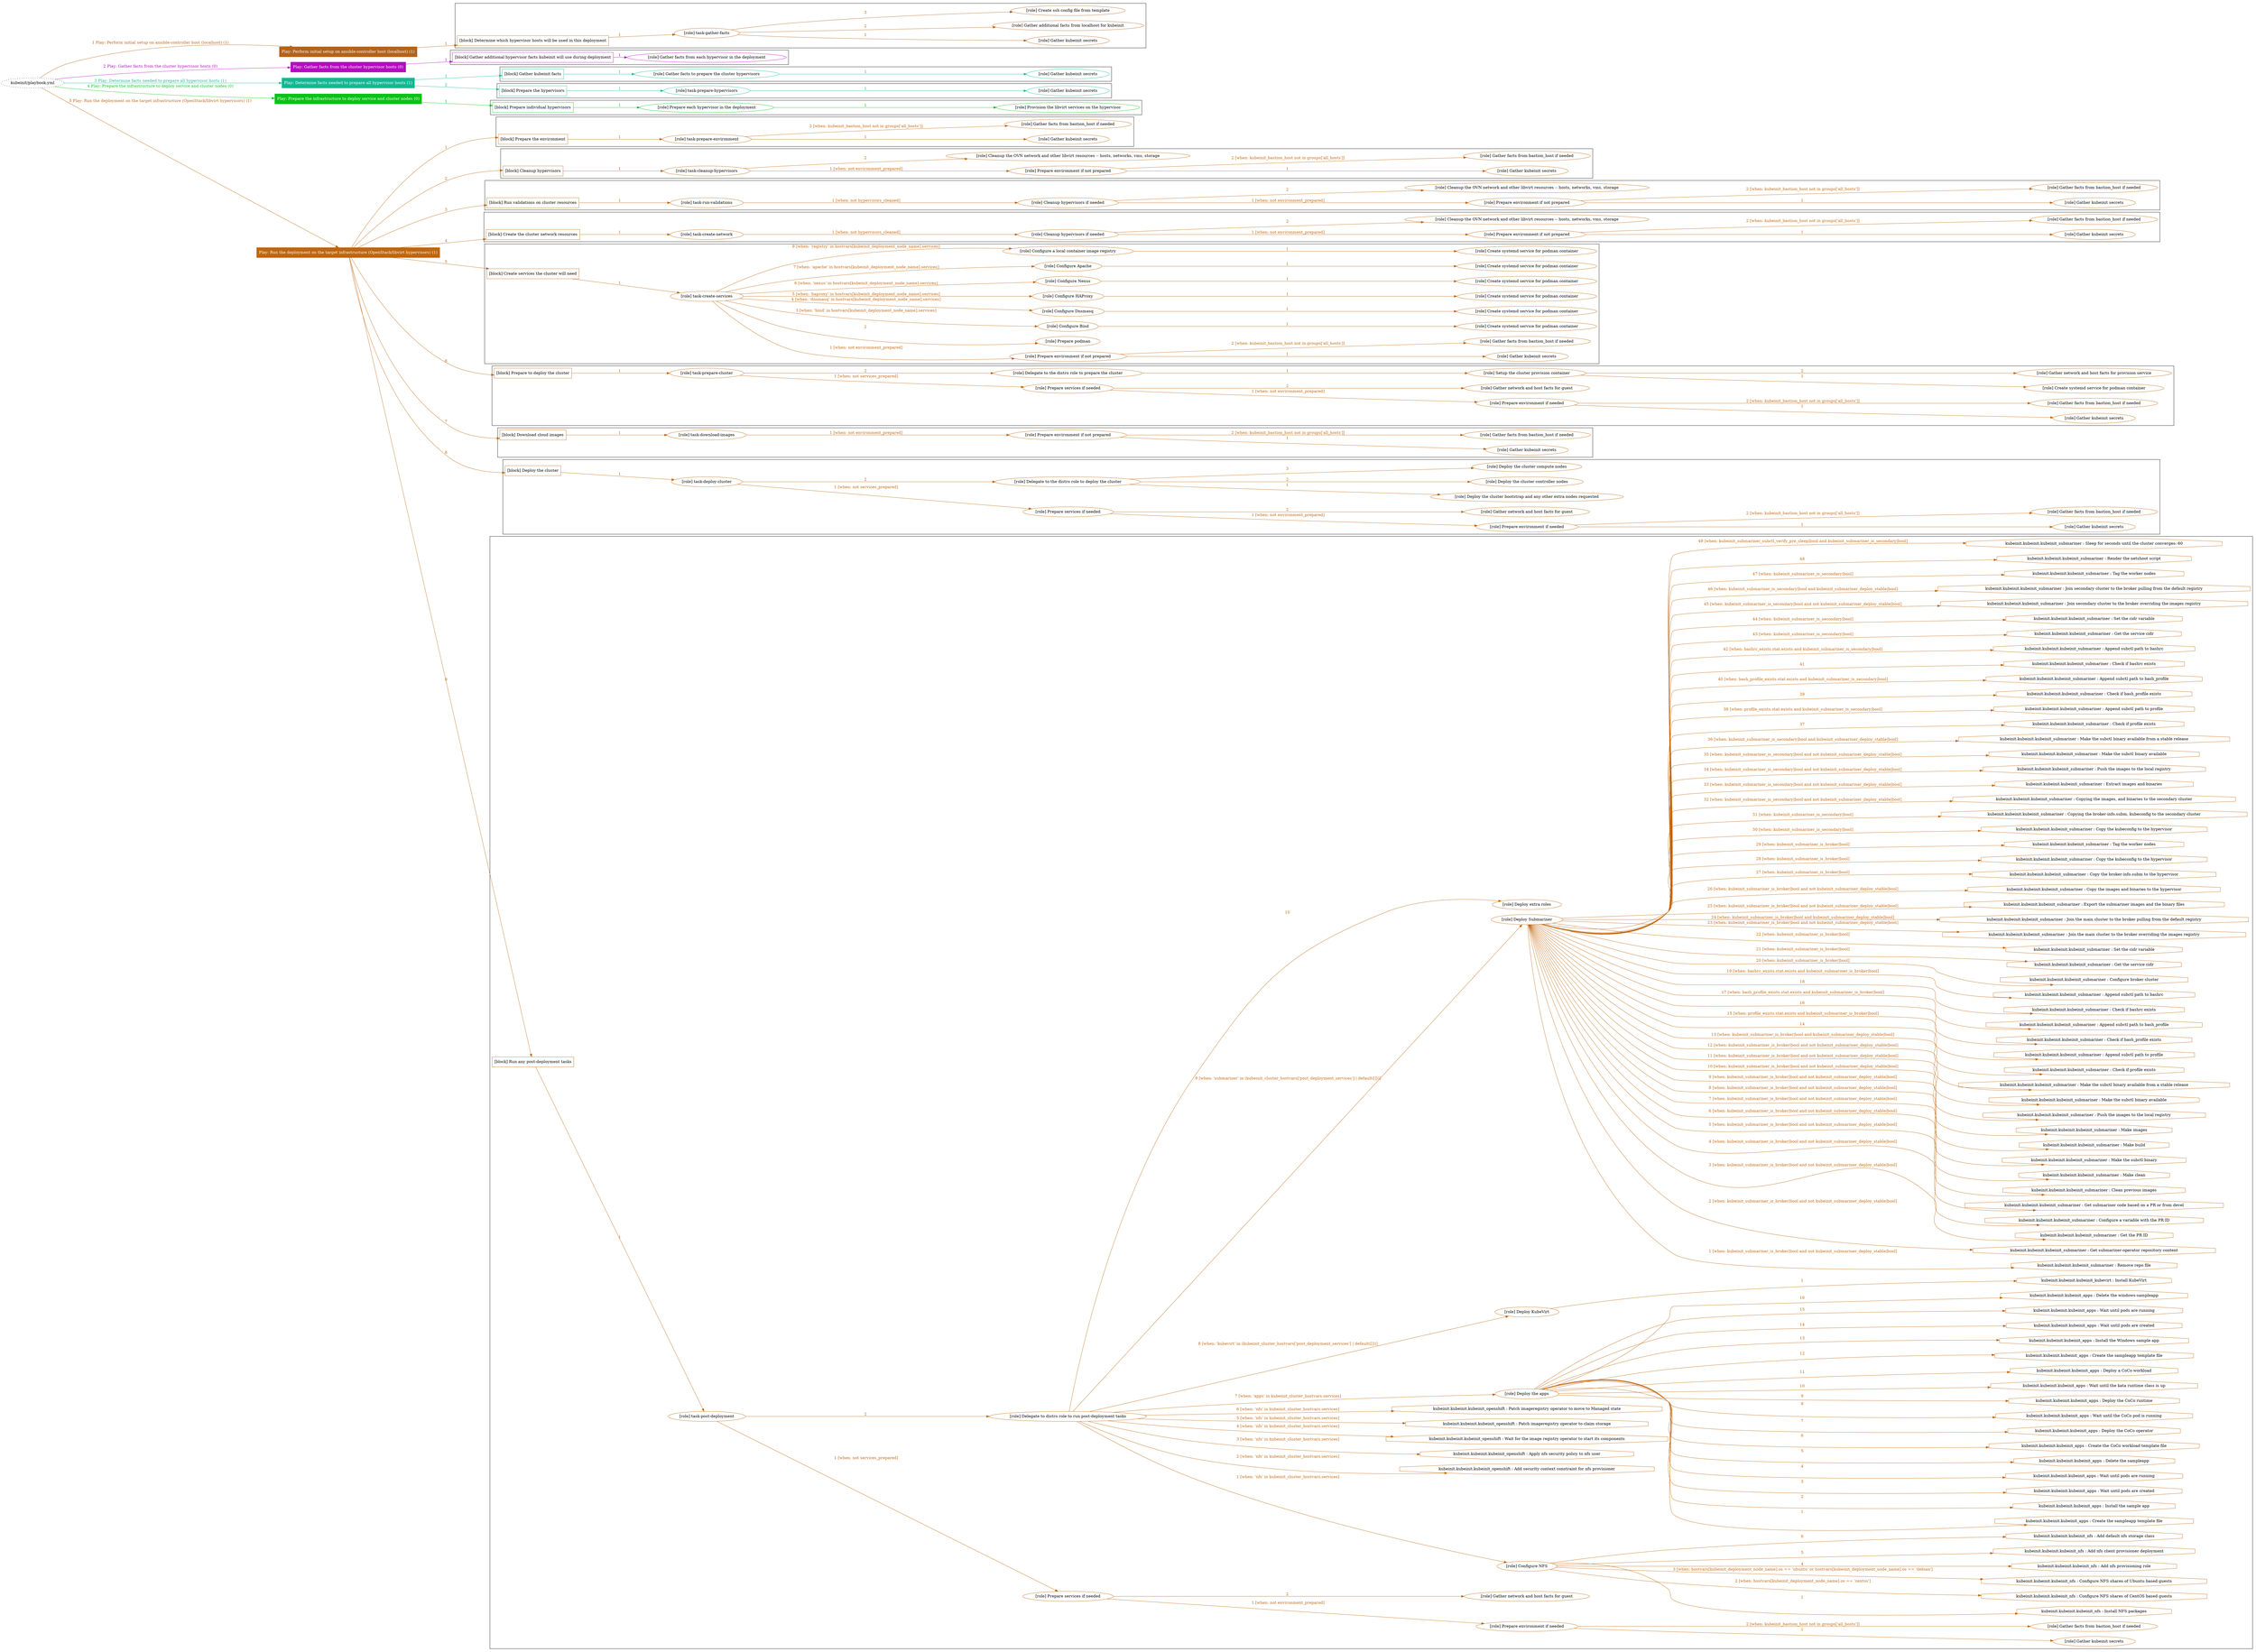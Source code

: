 digraph {
	graph [concentrate=true ordering=in rankdir=LR ratio=fill]
	edge [esep=5 sep=10]
	"kubeinit/playbook.yml" [URL="/home/runner/work/kubeinit/kubeinit/kubeinit/playbook.yml" id=playbook_f05dcd99 style=dotted]
	"kubeinit/playbook.yml" -> play_4789568b [label="1 Play: Perform initial setup on ansible-controller host (localhost) (1)" color="#b56217" fontcolor="#b56217" id=edge_play_4789568b labeltooltip="1 Play: Perform initial setup on ansible-controller host (localhost) (1)" tooltip="1 Play: Perform initial setup on ansible-controller host (localhost) (1)"]
	subgraph "Play: Perform initial setup on ansible-controller host (localhost) (1)" {
		play_4789568b [label="Play: Perform initial setup on ansible-controller host (localhost) (1)" URL="/home/runner/work/kubeinit/kubeinit/kubeinit/playbook.yml" color="#b56217" fontcolor="#ffffff" id=play_4789568b shape=box style=filled tooltip=localhost]
		play_4789568b -> block_cf4b8631 [label=1 color="#b56217" fontcolor="#b56217" id=edge_block_cf4b8631 labeltooltip=1 tooltip=1]
		subgraph cluster_block_cf4b8631 {
			block_cf4b8631 [label="[block] Determine which hypervisor hosts will be used in this deployment" URL="/home/runner/work/kubeinit/kubeinit/kubeinit/playbook.yml" color="#b56217" id=block_cf4b8631 labeltooltip="Determine which hypervisor hosts will be used in this deployment" shape=box tooltip="Determine which hypervisor hosts will be used in this deployment"]
			block_cf4b8631 -> role_d54ea488 [label="1 " color="#b56217" fontcolor="#b56217" id=edge_role_d54ea488 labeltooltip="1 " tooltip="1 "]
			subgraph "task-gather-facts" {
				role_d54ea488 [label="[role] task-gather-facts" URL="/home/runner/work/kubeinit/kubeinit/kubeinit/playbook.yml" color="#b56217" id=role_d54ea488 tooltip="task-gather-facts"]
				role_d54ea488 -> role_764b47bd [label="1 " color="#b56217" fontcolor="#b56217" id=edge_role_764b47bd labeltooltip="1 " tooltip="1 "]
				subgraph "Gather kubeinit secrets" {
					role_764b47bd [label="[role] Gather kubeinit secrets" URL="/home/runner/.ansible/collections/ansible_collections/kubeinit/kubeinit/roles/kubeinit_prepare/tasks/build_hypervisors_group.yml" color="#b56217" id=role_764b47bd tooltip="Gather kubeinit secrets"]
				}
				role_d54ea488 -> role_7cbb56d6 [label="2 " color="#b56217" fontcolor="#b56217" id=edge_role_7cbb56d6 labeltooltip="2 " tooltip="2 "]
				subgraph "Gather additional facts from localhost for kubeinit" {
					role_7cbb56d6 [label="[role] Gather additional facts from localhost for kubeinit" URL="/home/runner/.ansible/collections/ansible_collections/kubeinit/kubeinit/roles/kubeinit_prepare/tasks/build_hypervisors_group.yml" color="#b56217" id=role_7cbb56d6 tooltip="Gather additional facts from localhost for kubeinit"]
				}
				role_d54ea488 -> role_22e9386e [label="3 " color="#b56217" fontcolor="#b56217" id=edge_role_22e9386e labeltooltip="3 " tooltip="3 "]
				subgraph "Create ssh config file from template" {
					role_22e9386e [label="[role] Create ssh config file from template" URL="/home/runner/.ansible/collections/ansible_collections/kubeinit/kubeinit/roles/kubeinit_prepare/tasks/build_hypervisors_group.yml" color="#b56217" id=role_22e9386e tooltip="Create ssh config file from template"]
				}
			}
		}
	}
	"kubeinit/playbook.yml" -> play_5b8d25c6 [label="2 Play: Gather facts from the cluster hypervisor hosts (0)" color="#b60bc1" fontcolor="#b60bc1" id=edge_play_5b8d25c6 labeltooltip="2 Play: Gather facts from the cluster hypervisor hosts (0)" tooltip="2 Play: Gather facts from the cluster hypervisor hosts (0)"]
	subgraph "Play: Gather facts from the cluster hypervisor hosts (0)" {
		play_5b8d25c6 [label="Play: Gather facts from the cluster hypervisor hosts (0)" URL="/home/runner/work/kubeinit/kubeinit/kubeinit/playbook.yml" color="#b60bc1" fontcolor="#ffffff" id=play_5b8d25c6 shape=box style=filled tooltip="Play: Gather facts from the cluster hypervisor hosts (0)"]
		play_5b8d25c6 -> block_7b4e5ec8 [label=1 color="#b60bc1" fontcolor="#b60bc1" id=edge_block_7b4e5ec8 labeltooltip=1 tooltip=1]
		subgraph cluster_block_7b4e5ec8 {
			block_7b4e5ec8 [label="[block] Gather additional hypervisor facts kubeinit will use during deployment" URL="/home/runner/work/kubeinit/kubeinit/kubeinit/playbook.yml" color="#b60bc1" id=block_7b4e5ec8 labeltooltip="Gather additional hypervisor facts kubeinit will use during deployment" shape=box tooltip="Gather additional hypervisor facts kubeinit will use during deployment"]
			block_7b4e5ec8 -> role_22211734 [label="1 " color="#b60bc1" fontcolor="#b60bc1" id=edge_role_22211734 labeltooltip="1 " tooltip="1 "]
			subgraph "Gather facts from each hypervisor in the deployment" {
				role_22211734 [label="[role] Gather facts from each hypervisor in the deployment" URL="/home/runner/work/kubeinit/kubeinit/kubeinit/playbook.yml" color="#b60bc1" id=role_22211734 tooltip="Gather facts from each hypervisor in the deployment"]
			}
		}
	}
	"kubeinit/playbook.yml" -> play_92d8f51a [label="3 Play: Determine facts needed to prepare all hypervisor hosts (1)" color="#14b891" fontcolor="#14b891" id=edge_play_92d8f51a labeltooltip="3 Play: Determine facts needed to prepare all hypervisor hosts (1)" tooltip="3 Play: Determine facts needed to prepare all hypervisor hosts (1)"]
	subgraph "Play: Determine facts needed to prepare all hypervisor hosts (1)" {
		play_92d8f51a [label="Play: Determine facts needed to prepare all hypervisor hosts (1)" URL="/home/runner/work/kubeinit/kubeinit/kubeinit/playbook.yml" color="#14b891" fontcolor="#ffffff" id=play_92d8f51a shape=box style=filled tooltip=localhost]
		play_92d8f51a -> block_498850ef [label=1 color="#14b891" fontcolor="#14b891" id=edge_block_498850ef labeltooltip=1 tooltip=1]
		subgraph cluster_block_498850ef {
			block_498850ef [label="[block] Gather kubeinit facts" URL="/home/runner/work/kubeinit/kubeinit/kubeinit/playbook.yml" color="#14b891" id=block_498850ef labeltooltip="Gather kubeinit facts" shape=box tooltip="Gather kubeinit facts"]
			block_498850ef -> role_a7dd12a1 [label="1 " color="#14b891" fontcolor="#14b891" id=edge_role_a7dd12a1 labeltooltip="1 " tooltip="1 "]
			subgraph "Gather facts to prepare the cluster hypervisors" {
				role_a7dd12a1 [label="[role] Gather facts to prepare the cluster hypervisors" URL="/home/runner/work/kubeinit/kubeinit/kubeinit/playbook.yml" color="#14b891" id=role_a7dd12a1 tooltip="Gather facts to prepare the cluster hypervisors"]
				role_a7dd12a1 -> role_84d2c114 [label="1 " color="#14b891" fontcolor="#14b891" id=edge_role_84d2c114 labeltooltip="1 " tooltip="1 "]
				subgraph "Gather kubeinit secrets" {
					role_84d2c114 [label="[role] Gather kubeinit secrets" URL="/home/runner/.ansible/collections/ansible_collections/kubeinit/kubeinit/roles/kubeinit_prepare/tasks/gather_kubeinit_facts.yml" color="#14b891" id=role_84d2c114 tooltip="Gather kubeinit secrets"]
				}
			}
		}
		play_92d8f51a -> block_1e3d21f6 [label=2 color="#14b891" fontcolor="#14b891" id=edge_block_1e3d21f6 labeltooltip=2 tooltip=2]
		subgraph cluster_block_1e3d21f6 {
			block_1e3d21f6 [label="[block] Prepare the hypervisors" URL="/home/runner/work/kubeinit/kubeinit/kubeinit/playbook.yml" color="#14b891" id=block_1e3d21f6 labeltooltip="Prepare the hypervisors" shape=box tooltip="Prepare the hypervisors"]
			block_1e3d21f6 -> role_6c0a7cc7 [label="1 " color="#14b891" fontcolor="#14b891" id=edge_role_6c0a7cc7 labeltooltip="1 " tooltip="1 "]
			subgraph "task-prepare-hypervisors" {
				role_6c0a7cc7 [label="[role] task-prepare-hypervisors" URL="/home/runner/work/kubeinit/kubeinit/kubeinit/playbook.yml" color="#14b891" id=role_6c0a7cc7 tooltip="task-prepare-hypervisors"]
				role_6c0a7cc7 -> role_e2967284 [label="1 " color="#14b891" fontcolor="#14b891" id=edge_role_e2967284 labeltooltip="1 " tooltip="1 "]
				subgraph "Gather kubeinit secrets" {
					role_e2967284 [label="[role] Gather kubeinit secrets" URL="/home/runner/.ansible/collections/ansible_collections/kubeinit/kubeinit/roles/kubeinit_prepare/tasks/gather_kubeinit_facts.yml" color="#14b891" id=role_e2967284 tooltip="Gather kubeinit secrets"]
				}
			}
		}
	}
	"kubeinit/playbook.yml" -> play_9328d7ca [label="4 Play: Prepare the infrastructure to deploy service and cluster nodes (0)" color="#0ac217" fontcolor="#0ac217" id=edge_play_9328d7ca labeltooltip="4 Play: Prepare the infrastructure to deploy service and cluster nodes (0)" tooltip="4 Play: Prepare the infrastructure to deploy service and cluster nodes (0)"]
	subgraph "Play: Prepare the infrastructure to deploy service and cluster nodes (0)" {
		play_9328d7ca [label="Play: Prepare the infrastructure to deploy service and cluster nodes (0)" URL="/home/runner/work/kubeinit/kubeinit/kubeinit/playbook.yml" color="#0ac217" fontcolor="#ffffff" id=play_9328d7ca shape=box style=filled tooltip="Play: Prepare the infrastructure to deploy service and cluster nodes (0)"]
		play_9328d7ca -> block_f537634f [label=1 color="#0ac217" fontcolor="#0ac217" id=edge_block_f537634f labeltooltip=1 tooltip=1]
		subgraph cluster_block_f537634f {
			block_f537634f [label="[block] Prepare individual hypervisors" URL="/home/runner/work/kubeinit/kubeinit/kubeinit/playbook.yml" color="#0ac217" id=block_f537634f labeltooltip="Prepare individual hypervisors" shape=box tooltip="Prepare individual hypervisors"]
			block_f537634f -> role_63f4340f [label="1 " color="#0ac217" fontcolor="#0ac217" id=edge_role_63f4340f labeltooltip="1 " tooltip="1 "]
			subgraph "Prepare each hypervisor in the deployment" {
				role_63f4340f [label="[role] Prepare each hypervisor in the deployment" URL="/home/runner/work/kubeinit/kubeinit/kubeinit/playbook.yml" color="#0ac217" id=role_63f4340f tooltip="Prepare each hypervisor in the deployment"]
				role_63f4340f -> role_d72c2483 [label="1 " color="#0ac217" fontcolor="#0ac217" id=edge_role_d72c2483 labeltooltip="1 " tooltip="1 "]
				subgraph "Provision the libvirt services on the hypervisor" {
					role_d72c2483 [label="[role] Provision the libvirt services on the hypervisor" URL="/home/runner/.ansible/collections/ansible_collections/kubeinit/kubeinit/roles/kubeinit_prepare/tasks/prepare_hypervisor.yml" color="#0ac217" id=role_d72c2483 tooltip="Provision the libvirt services on the hypervisor"]
				}
			}
		}
	}
	"kubeinit/playbook.yml" -> play_5f382cd1 [label="5 Play: Run the deployment on the target infrastructure (OpenStack/libvirt hypervisors) (1)" color="#c0650c" fontcolor="#c0650c" id=edge_play_5f382cd1 labeltooltip="5 Play: Run the deployment on the target infrastructure (OpenStack/libvirt hypervisors) (1)" tooltip="5 Play: Run the deployment on the target infrastructure (OpenStack/libvirt hypervisors) (1)"]
	subgraph "Play: Run the deployment on the target infrastructure (OpenStack/libvirt hypervisors) (1)" {
		play_5f382cd1 [label="Play: Run the deployment on the target infrastructure (OpenStack/libvirt hypervisors) (1)" URL="/home/runner/work/kubeinit/kubeinit/kubeinit/playbook.yml" color="#c0650c" fontcolor="#ffffff" id=play_5f382cd1 shape=box style=filled tooltip=localhost]
		play_5f382cd1 -> block_1c280de9 [label=1 color="#c0650c" fontcolor="#c0650c" id=edge_block_1c280de9 labeltooltip=1 tooltip=1]
		subgraph cluster_block_1c280de9 {
			block_1c280de9 [label="[block] Prepare the environment" URL="/home/runner/work/kubeinit/kubeinit/kubeinit/playbook.yml" color="#c0650c" id=block_1c280de9 labeltooltip="Prepare the environment" shape=box tooltip="Prepare the environment"]
			block_1c280de9 -> role_0f4d50c2 [label="1 " color="#c0650c" fontcolor="#c0650c" id=edge_role_0f4d50c2 labeltooltip="1 " tooltip="1 "]
			subgraph "task-prepare-environment" {
				role_0f4d50c2 [label="[role] task-prepare-environment" URL="/home/runner/work/kubeinit/kubeinit/kubeinit/playbook.yml" color="#c0650c" id=role_0f4d50c2 tooltip="task-prepare-environment"]
				role_0f4d50c2 -> role_ee0fb6a0 [label="1 " color="#c0650c" fontcolor="#c0650c" id=edge_role_ee0fb6a0 labeltooltip="1 " tooltip="1 "]
				subgraph "Gather kubeinit secrets" {
					role_ee0fb6a0 [label="[role] Gather kubeinit secrets" URL="/home/runner/.ansible/collections/ansible_collections/kubeinit/kubeinit/roles/kubeinit_prepare/tasks/gather_kubeinit_facts.yml" color="#c0650c" id=role_ee0fb6a0 tooltip="Gather kubeinit secrets"]
				}
				role_0f4d50c2 -> role_009d549f [label="2 [when: kubeinit_bastion_host not in groups['all_hosts']]" color="#c0650c" fontcolor="#c0650c" id=edge_role_009d549f labeltooltip="2 [when: kubeinit_bastion_host not in groups['all_hosts']]" tooltip="2 [when: kubeinit_bastion_host not in groups['all_hosts']]"]
				subgraph "Gather facts from bastion_host if needed" {
					role_009d549f [label="[role] Gather facts from bastion_host if needed" URL="/home/runner/.ansible/collections/ansible_collections/kubeinit/kubeinit/roles/kubeinit_prepare/tasks/main.yml" color="#c0650c" id=role_009d549f tooltip="Gather facts from bastion_host if needed"]
				}
			}
		}
		play_5f382cd1 -> block_b896ae50 [label=2 color="#c0650c" fontcolor="#c0650c" id=edge_block_b896ae50 labeltooltip=2 tooltip=2]
		subgraph cluster_block_b896ae50 {
			block_b896ae50 [label="[block] Cleanup hypervisors" URL="/home/runner/work/kubeinit/kubeinit/kubeinit/playbook.yml" color="#c0650c" id=block_b896ae50 labeltooltip="Cleanup hypervisors" shape=box tooltip="Cleanup hypervisors"]
			block_b896ae50 -> role_270db0ee [label="1 " color="#c0650c" fontcolor="#c0650c" id=edge_role_270db0ee labeltooltip="1 " tooltip="1 "]
			subgraph "task-cleanup-hypervisors" {
				role_270db0ee [label="[role] task-cleanup-hypervisors" URL="/home/runner/work/kubeinit/kubeinit/kubeinit/playbook.yml" color="#c0650c" id=role_270db0ee tooltip="task-cleanup-hypervisors"]
				role_270db0ee -> role_67249bd7 [label="1 [when: not environment_prepared]" color="#c0650c" fontcolor="#c0650c" id=edge_role_67249bd7 labeltooltip="1 [when: not environment_prepared]" tooltip="1 [when: not environment_prepared]"]
				subgraph "Prepare environment if not prepared" {
					role_67249bd7 [label="[role] Prepare environment if not prepared" URL="/home/runner/.ansible/collections/ansible_collections/kubeinit/kubeinit/roles/kubeinit_libvirt/tasks/cleanup_hypervisors.yml" color="#c0650c" id=role_67249bd7 tooltip="Prepare environment if not prepared"]
					role_67249bd7 -> role_fd3ca44c [label="1 " color="#c0650c" fontcolor="#c0650c" id=edge_role_fd3ca44c labeltooltip="1 " tooltip="1 "]
					subgraph "Gather kubeinit secrets" {
						role_fd3ca44c [label="[role] Gather kubeinit secrets" URL="/home/runner/.ansible/collections/ansible_collections/kubeinit/kubeinit/roles/kubeinit_prepare/tasks/gather_kubeinit_facts.yml" color="#c0650c" id=role_fd3ca44c tooltip="Gather kubeinit secrets"]
					}
					role_67249bd7 -> role_ce5d3415 [label="2 [when: kubeinit_bastion_host not in groups['all_hosts']]" color="#c0650c" fontcolor="#c0650c" id=edge_role_ce5d3415 labeltooltip="2 [when: kubeinit_bastion_host not in groups['all_hosts']]" tooltip="2 [when: kubeinit_bastion_host not in groups['all_hosts']]"]
					subgraph "Gather facts from bastion_host if needed" {
						role_ce5d3415 [label="[role] Gather facts from bastion_host if needed" URL="/home/runner/.ansible/collections/ansible_collections/kubeinit/kubeinit/roles/kubeinit_prepare/tasks/main.yml" color="#c0650c" id=role_ce5d3415 tooltip="Gather facts from bastion_host if needed"]
					}
				}
				role_270db0ee -> role_2a037f64 [label="2 " color="#c0650c" fontcolor="#c0650c" id=edge_role_2a037f64 labeltooltip="2 " tooltip="2 "]
				subgraph "Cleanup the OVN network and other libvirt resources -- hosts, networks, vms, storage" {
					role_2a037f64 [label="[role] Cleanup the OVN network and other libvirt resources -- hosts, networks, vms, storage" URL="/home/runner/.ansible/collections/ansible_collections/kubeinit/kubeinit/roles/kubeinit_libvirt/tasks/cleanup_hypervisors.yml" color="#c0650c" id=role_2a037f64 tooltip="Cleanup the OVN network and other libvirt resources -- hosts, networks, vms, storage"]
				}
			}
		}
		play_5f382cd1 -> block_c3529b0e [label=3 color="#c0650c" fontcolor="#c0650c" id=edge_block_c3529b0e labeltooltip=3 tooltip=3]
		subgraph cluster_block_c3529b0e {
			block_c3529b0e [label="[block] Run validations on cluster resources" URL="/home/runner/work/kubeinit/kubeinit/kubeinit/playbook.yml" color="#c0650c" id=block_c3529b0e labeltooltip="Run validations on cluster resources" shape=box tooltip="Run validations on cluster resources"]
			block_c3529b0e -> role_0b60a979 [label="1 " color="#c0650c" fontcolor="#c0650c" id=edge_role_0b60a979 labeltooltip="1 " tooltip="1 "]
			subgraph "task-run-validations" {
				role_0b60a979 [label="[role] task-run-validations" URL="/home/runner/work/kubeinit/kubeinit/kubeinit/playbook.yml" color="#c0650c" id=role_0b60a979 tooltip="task-run-validations"]
				role_0b60a979 -> role_fb73c18a [label="1 [when: not hypervisors_cleaned]" color="#c0650c" fontcolor="#c0650c" id=edge_role_fb73c18a labeltooltip="1 [when: not hypervisors_cleaned]" tooltip="1 [when: not hypervisors_cleaned]"]
				subgraph "Cleanup hypervisors if needed" {
					role_fb73c18a [label="[role] Cleanup hypervisors if needed" URL="/home/runner/.ansible/collections/ansible_collections/kubeinit/kubeinit/roles/kubeinit_validations/tasks/main.yml" color="#c0650c" id=role_fb73c18a tooltip="Cleanup hypervisors if needed"]
					role_fb73c18a -> role_fd1c7e2e [label="1 [when: not environment_prepared]" color="#c0650c" fontcolor="#c0650c" id=edge_role_fd1c7e2e labeltooltip="1 [when: not environment_prepared]" tooltip="1 [when: not environment_prepared]"]
					subgraph "Prepare environment if not prepared" {
						role_fd1c7e2e [label="[role] Prepare environment if not prepared" URL="/home/runner/.ansible/collections/ansible_collections/kubeinit/kubeinit/roles/kubeinit_libvirt/tasks/cleanup_hypervisors.yml" color="#c0650c" id=role_fd1c7e2e tooltip="Prepare environment if not prepared"]
						role_fd1c7e2e -> role_94a6e41d [label="1 " color="#c0650c" fontcolor="#c0650c" id=edge_role_94a6e41d labeltooltip="1 " tooltip="1 "]
						subgraph "Gather kubeinit secrets" {
							role_94a6e41d [label="[role] Gather kubeinit secrets" URL="/home/runner/.ansible/collections/ansible_collections/kubeinit/kubeinit/roles/kubeinit_prepare/tasks/gather_kubeinit_facts.yml" color="#c0650c" id=role_94a6e41d tooltip="Gather kubeinit secrets"]
						}
						role_fd1c7e2e -> role_55d0c4db [label="2 [when: kubeinit_bastion_host not in groups['all_hosts']]" color="#c0650c" fontcolor="#c0650c" id=edge_role_55d0c4db labeltooltip="2 [when: kubeinit_bastion_host not in groups['all_hosts']]" tooltip="2 [when: kubeinit_bastion_host not in groups['all_hosts']]"]
						subgraph "Gather facts from bastion_host if needed" {
							role_55d0c4db [label="[role] Gather facts from bastion_host if needed" URL="/home/runner/.ansible/collections/ansible_collections/kubeinit/kubeinit/roles/kubeinit_prepare/tasks/main.yml" color="#c0650c" id=role_55d0c4db tooltip="Gather facts from bastion_host if needed"]
						}
					}
					role_fb73c18a -> role_1614cffd [label="2 " color="#c0650c" fontcolor="#c0650c" id=edge_role_1614cffd labeltooltip="2 " tooltip="2 "]
					subgraph "Cleanup the OVN network and other libvirt resources -- hosts, networks, vms, storage" {
						role_1614cffd [label="[role] Cleanup the OVN network and other libvirt resources -- hosts, networks, vms, storage" URL="/home/runner/.ansible/collections/ansible_collections/kubeinit/kubeinit/roles/kubeinit_libvirt/tasks/cleanup_hypervisors.yml" color="#c0650c" id=role_1614cffd tooltip="Cleanup the OVN network and other libvirt resources -- hosts, networks, vms, storage"]
					}
				}
			}
		}
		play_5f382cd1 -> block_6de05fe3 [label=4 color="#c0650c" fontcolor="#c0650c" id=edge_block_6de05fe3 labeltooltip=4 tooltip=4]
		subgraph cluster_block_6de05fe3 {
			block_6de05fe3 [label="[block] Create the cluster network resources" URL="/home/runner/work/kubeinit/kubeinit/kubeinit/playbook.yml" color="#c0650c" id=block_6de05fe3 labeltooltip="Create the cluster network resources" shape=box tooltip="Create the cluster network resources"]
			block_6de05fe3 -> role_e2bb4299 [label="1 " color="#c0650c" fontcolor="#c0650c" id=edge_role_e2bb4299 labeltooltip="1 " tooltip="1 "]
			subgraph "task-create-network" {
				role_e2bb4299 [label="[role] task-create-network" URL="/home/runner/work/kubeinit/kubeinit/kubeinit/playbook.yml" color="#c0650c" id=role_e2bb4299 tooltip="task-create-network"]
				role_e2bb4299 -> role_6dc848f6 [label="1 [when: not hypervisors_cleaned]" color="#c0650c" fontcolor="#c0650c" id=edge_role_6dc848f6 labeltooltip="1 [when: not hypervisors_cleaned]" tooltip="1 [when: not hypervisors_cleaned]"]
				subgraph "Cleanup hypervisors if needed" {
					role_6dc848f6 [label="[role] Cleanup hypervisors if needed" URL="/home/runner/.ansible/collections/ansible_collections/kubeinit/kubeinit/roles/kubeinit_libvirt/tasks/create_network.yml" color="#c0650c" id=role_6dc848f6 tooltip="Cleanup hypervisors if needed"]
					role_6dc848f6 -> role_5840e6d8 [label="1 [when: not environment_prepared]" color="#c0650c" fontcolor="#c0650c" id=edge_role_5840e6d8 labeltooltip="1 [when: not environment_prepared]" tooltip="1 [when: not environment_prepared]"]
					subgraph "Prepare environment if not prepared" {
						role_5840e6d8 [label="[role] Prepare environment if not prepared" URL="/home/runner/.ansible/collections/ansible_collections/kubeinit/kubeinit/roles/kubeinit_libvirt/tasks/cleanup_hypervisors.yml" color="#c0650c" id=role_5840e6d8 tooltip="Prepare environment if not prepared"]
						role_5840e6d8 -> role_51e6eefa [label="1 " color="#c0650c" fontcolor="#c0650c" id=edge_role_51e6eefa labeltooltip="1 " tooltip="1 "]
						subgraph "Gather kubeinit secrets" {
							role_51e6eefa [label="[role] Gather kubeinit secrets" URL="/home/runner/.ansible/collections/ansible_collections/kubeinit/kubeinit/roles/kubeinit_prepare/tasks/gather_kubeinit_facts.yml" color="#c0650c" id=role_51e6eefa tooltip="Gather kubeinit secrets"]
						}
						role_5840e6d8 -> role_6fbeb684 [label="2 [when: kubeinit_bastion_host not in groups['all_hosts']]" color="#c0650c" fontcolor="#c0650c" id=edge_role_6fbeb684 labeltooltip="2 [when: kubeinit_bastion_host not in groups['all_hosts']]" tooltip="2 [when: kubeinit_bastion_host not in groups['all_hosts']]"]
						subgraph "Gather facts from bastion_host if needed" {
							role_6fbeb684 [label="[role] Gather facts from bastion_host if needed" URL="/home/runner/.ansible/collections/ansible_collections/kubeinit/kubeinit/roles/kubeinit_prepare/tasks/main.yml" color="#c0650c" id=role_6fbeb684 tooltip="Gather facts from bastion_host if needed"]
						}
					}
					role_6dc848f6 -> role_d899a0a0 [label="2 " color="#c0650c" fontcolor="#c0650c" id=edge_role_d899a0a0 labeltooltip="2 " tooltip="2 "]
					subgraph "Cleanup the OVN network and other libvirt resources -- hosts, networks, vms, storage" {
						role_d899a0a0 [label="[role] Cleanup the OVN network and other libvirt resources -- hosts, networks, vms, storage" URL="/home/runner/.ansible/collections/ansible_collections/kubeinit/kubeinit/roles/kubeinit_libvirt/tasks/cleanup_hypervisors.yml" color="#c0650c" id=role_d899a0a0 tooltip="Cleanup the OVN network and other libvirt resources -- hosts, networks, vms, storage"]
					}
				}
			}
		}
		play_5f382cd1 -> block_55dac546 [label=5 color="#c0650c" fontcolor="#c0650c" id=edge_block_55dac546 labeltooltip=5 tooltip=5]
		subgraph cluster_block_55dac546 {
			block_55dac546 [label="[block] Create services the cluster will need" URL="/home/runner/work/kubeinit/kubeinit/kubeinit/playbook.yml" color="#c0650c" id=block_55dac546 labeltooltip="Create services the cluster will need" shape=box tooltip="Create services the cluster will need"]
			block_55dac546 -> role_326dbbf6 [label="1 " color="#c0650c" fontcolor="#c0650c" id=edge_role_326dbbf6 labeltooltip="1 " tooltip="1 "]
			subgraph "task-create-services" {
				role_326dbbf6 [label="[role] task-create-services" URL="/home/runner/work/kubeinit/kubeinit/kubeinit/playbook.yml" color="#c0650c" id=role_326dbbf6 tooltip="task-create-services"]
				role_326dbbf6 -> role_27084640 [label="1 [when: not environment_prepared]" color="#c0650c" fontcolor="#c0650c" id=edge_role_27084640 labeltooltip="1 [when: not environment_prepared]" tooltip="1 [when: not environment_prepared]"]
				subgraph "Prepare environment if not prepared" {
					role_27084640 [label="[role] Prepare environment if not prepared" URL="/home/runner/.ansible/collections/ansible_collections/kubeinit/kubeinit/roles/kubeinit_services/tasks/main.yml" color="#c0650c" id=role_27084640 tooltip="Prepare environment if not prepared"]
					role_27084640 -> role_3b9d2ad5 [label="1 " color="#c0650c" fontcolor="#c0650c" id=edge_role_3b9d2ad5 labeltooltip="1 " tooltip="1 "]
					subgraph "Gather kubeinit secrets" {
						role_3b9d2ad5 [label="[role] Gather kubeinit secrets" URL="/home/runner/.ansible/collections/ansible_collections/kubeinit/kubeinit/roles/kubeinit_prepare/tasks/gather_kubeinit_facts.yml" color="#c0650c" id=role_3b9d2ad5 tooltip="Gather kubeinit secrets"]
					}
					role_27084640 -> role_9d1d4f99 [label="2 [when: kubeinit_bastion_host not in groups['all_hosts']]" color="#c0650c" fontcolor="#c0650c" id=edge_role_9d1d4f99 labeltooltip="2 [when: kubeinit_bastion_host not in groups['all_hosts']]" tooltip="2 [when: kubeinit_bastion_host not in groups['all_hosts']]"]
					subgraph "Gather facts from bastion_host if needed" {
						role_9d1d4f99 [label="[role] Gather facts from bastion_host if needed" URL="/home/runner/.ansible/collections/ansible_collections/kubeinit/kubeinit/roles/kubeinit_prepare/tasks/main.yml" color="#c0650c" id=role_9d1d4f99 tooltip="Gather facts from bastion_host if needed"]
					}
				}
				role_326dbbf6 -> role_01d296d2 [label="2 " color="#c0650c" fontcolor="#c0650c" id=edge_role_01d296d2 labeltooltip="2 " tooltip="2 "]
				subgraph "Prepare podman" {
					role_01d296d2 [label="[role] Prepare podman" URL="/home/runner/.ansible/collections/ansible_collections/kubeinit/kubeinit/roles/kubeinit_services/tasks/00_create_service_pod.yml" color="#c0650c" id=role_01d296d2 tooltip="Prepare podman"]
				}
				role_326dbbf6 -> role_ceb5689b [label="3 [when: 'bind' in hostvars[kubeinit_deployment_node_name].services]" color="#c0650c" fontcolor="#c0650c" id=edge_role_ceb5689b labeltooltip="3 [when: 'bind' in hostvars[kubeinit_deployment_node_name].services]" tooltip="3 [when: 'bind' in hostvars[kubeinit_deployment_node_name].services]"]
				subgraph "Configure Bind" {
					role_ceb5689b [label="[role] Configure Bind" URL="/home/runner/.ansible/collections/ansible_collections/kubeinit/kubeinit/roles/kubeinit_services/tasks/start_services_containers.yml" color="#c0650c" id=role_ceb5689b tooltip="Configure Bind"]
					role_ceb5689b -> role_8bd1453d [label="1 " color="#c0650c" fontcolor="#c0650c" id=edge_role_8bd1453d labeltooltip="1 " tooltip="1 "]
					subgraph "Create systemd service for podman container" {
						role_8bd1453d [label="[role] Create systemd service for podman container" URL="/home/runner/.ansible/collections/ansible_collections/kubeinit/kubeinit/roles/kubeinit_bind/tasks/main.yml" color="#c0650c" id=role_8bd1453d tooltip="Create systemd service for podman container"]
					}
				}
				role_326dbbf6 -> role_d97e3033 [label="4 [when: 'dnsmasq' in hostvars[kubeinit_deployment_node_name].services]" color="#c0650c" fontcolor="#c0650c" id=edge_role_d97e3033 labeltooltip="4 [when: 'dnsmasq' in hostvars[kubeinit_deployment_node_name].services]" tooltip="4 [when: 'dnsmasq' in hostvars[kubeinit_deployment_node_name].services]"]
				subgraph "Configure Dnsmasq" {
					role_d97e3033 [label="[role] Configure Dnsmasq" URL="/home/runner/.ansible/collections/ansible_collections/kubeinit/kubeinit/roles/kubeinit_services/tasks/start_services_containers.yml" color="#c0650c" id=role_d97e3033 tooltip="Configure Dnsmasq"]
					role_d97e3033 -> role_c8b40e28 [label="1 " color="#c0650c" fontcolor="#c0650c" id=edge_role_c8b40e28 labeltooltip="1 " tooltip="1 "]
					subgraph "Create systemd service for podman container" {
						role_c8b40e28 [label="[role] Create systemd service for podman container" URL="/home/runner/.ansible/collections/ansible_collections/kubeinit/kubeinit/roles/kubeinit_dnsmasq/tasks/main.yml" color="#c0650c" id=role_c8b40e28 tooltip="Create systemd service for podman container"]
					}
				}
				role_326dbbf6 -> role_8b028e50 [label="5 [when: 'haproxy' in hostvars[kubeinit_deployment_node_name].services]" color="#c0650c" fontcolor="#c0650c" id=edge_role_8b028e50 labeltooltip="5 [when: 'haproxy' in hostvars[kubeinit_deployment_node_name].services]" tooltip="5 [when: 'haproxy' in hostvars[kubeinit_deployment_node_name].services]"]
				subgraph "Configure HAProxy" {
					role_8b028e50 [label="[role] Configure HAProxy" URL="/home/runner/.ansible/collections/ansible_collections/kubeinit/kubeinit/roles/kubeinit_services/tasks/start_services_containers.yml" color="#c0650c" id=role_8b028e50 tooltip="Configure HAProxy"]
					role_8b028e50 -> role_330c5775 [label="1 " color="#c0650c" fontcolor="#c0650c" id=edge_role_330c5775 labeltooltip="1 " tooltip="1 "]
					subgraph "Create systemd service for podman container" {
						role_330c5775 [label="[role] Create systemd service for podman container" URL="/home/runner/.ansible/collections/ansible_collections/kubeinit/kubeinit/roles/kubeinit_haproxy/tasks/main.yml" color="#c0650c" id=role_330c5775 tooltip="Create systemd service for podman container"]
					}
				}
				role_326dbbf6 -> role_a737d556 [label="6 [when: 'nexus' in hostvars[kubeinit_deployment_node_name].services]" color="#c0650c" fontcolor="#c0650c" id=edge_role_a737d556 labeltooltip="6 [when: 'nexus' in hostvars[kubeinit_deployment_node_name].services]" tooltip="6 [when: 'nexus' in hostvars[kubeinit_deployment_node_name].services]"]
				subgraph "Configure Nexus" {
					role_a737d556 [label="[role] Configure Nexus" URL="/home/runner/.ansible/collections/ansible_collections/kubeinit/kubeinit/roles/kubeinit_services/tasks/start_services_containers.yml" color="#c0650c" id=role_a737d556 tooltip="Configure Nexus"]
					role_a737d556 -> role_bd3f93ad [label="1 " color="#c0650c" fontcolor="#c0650c" id=edge_role_bd3f93ad labeltooltip="1 " tooltip="1 "]
					subgraph "Create systemd service for podman container" {
						role_bd3f93ad [label="[role] Create systemd service for podman container" URL="/home/runner/.ansible/collections/ansible_collections/kubeinit/kubeinit/roles/kubeinit_nexus/tasks/main.yml" color="#c0650c" id=role_bd3f93ad tooltip="Create systemd service for podman container"]
					}
				}
				role_326dbbf6 -> role_7a4f1c5c [label="7 [when: 'apache' in hostvars[kubeinit_deployment_node_name].services]" color="#c0650c" fontcolor="#c0650c" id=edge_role_7a4f1c5c labeltooltip="7 [when: 'apache' in hostvars[kubeinit_deployment_node_name].services]" tooltip="7 [when: 'apache' in hostvars[kubeinit_deployment_node_name].services]"]
				subgraph "Configure Apache" {
					role_7a4f1c5c [label="[role] Configure Apache" URL="/home/runner/.ansible/collections/ansible_collections/kubeinit/kubeinit/roles/kubeinit_services/tasks/start_services_containers.yml" color="#c0650c" id=role_7a4f1c5c tooltip="Configure Apache"]
					role_7a4f1c5c -> role_b0ad0b20 [label="1 " color="#c0650c" fontcolor="#c0650c" id=edge_role_b0ad0b20 labeltooltip="1 " tooltip="1 "]
					subgraph "Create systemd service for podman container" {
						role_b0ad0b20 [label="[role] Create systemd service for podman container" URL="/home/runner/.ansible/collections/ansible_collections/kubeinit/kubeinit/roles/kubeinit_apache/tasks/main.yml" color="#c0650c" id=role_b0ad0b20 tooltip="Create systemd service for podman container"]
					}
				}
				role_326dbbf6 -> role_11d2bf97 [label="8 [when: 'registry' in hostvars[kubeinit_deployment_node_name].services]" color="#c0650c" fontcolor="#c0650c" id=edge_role_11d2bf97 labeltooltip="8 [when: 'registry' in hostvars[kubeinit_deployment_node_name].services]" tooltip="8 [when: 'registry' in hostvars[kubeinit_deployment_node_name].services]"]
				subgraph "Configure a local container image registry" {
					role_11d2bf97 [label="[role] Configure a local container image registry" URL="/home/runner/.ansible/collections/ansible_collections/kubeinit/kubeinit/roles/kubeinit_services/tasks/start_services_containers.yml" color="#c0650c" id=role_11d2bf97 tooltip="Configure a local container image registry"]
					role_11d2bf97 -> role_f8a25709 [label="1 " color="#c0650c" fontcolor="#c0650c" id=edge_role_f8a25709 labeltooltip="1 " tooltip="1 "]
					subgraph "Create systemd service for podman container" {
						role_f8a25709 [label="[role] Create systemd service for podman container" URL="/home/runner/.ansible/collections/ansible_collections/kubeinit/kubeinit/roles/kubeinit_registry/tasks/main.yml" color="#c0650c" id=role_f8a25709 tooltip="Create systemd service for podman container"]
					}
				}
			}
		}
		play_5f382cd1 -> block_49a3e484 [label=6 color="#c0650c" fontcolor="#c0650c" id=edge_block_49a3e484 labeltooltip=6 tooltip=6]
		subgraph cluster_block_49a3e484 {
			block_49a3e484 [label="[block] Prepare to deploy the cluster" URL="/home/runner/work/kubeinit/kubeinit/kubeinit/playbook.yml" color="#c0650c" id=block_49a3e484 labeltooltip="Prepare to deploy the cluster" shape=box tooltip="Prepare to deploy the cluster"]
			block_49a3e484 -> role_b538d895 [label="1 " color="#c0650c" fontcolor="#c0650c" id=edge_role_b538d895 labeltooltip="1 " tooltip="1 "]
			subgraph "task-prepare-cluster" {
				role_b538d895 [label="[role] task-prepare-cluster" URL="/home/runner/work/kubeinit/kubeinit/kubeinit/playbook.yml" color="#c0650c" id=role_b538d895 tooltip="task-prepare-cluster"]
				role_b538d895 -> role_6ca28d11 [label="1 [when: not services_prepared]" color="#c0650c" fontcolor="#c0650c" id=edge_role_6ca28d11 labeltooltip="1 [when: not services_prepared]" tooltip="1 [when: not services_prepared]"]
				subgraph "Prepare services if needed" {
					role_6ca28d11 [label="[role] Prepare services if needed" URL="/home/runner/.ansible/collections/ansible_collections/kubeinit/kubeinit/roles/kubeinit_prepare/tasks/prepare_cluster.yml" color="#c0650c" id=role_6ca28d11 tooltip="Prepare services if needed"]
					role_6ca28d11 -> role_25c32343 [label="1 [when: not environment_prepared]" color="#c0650c" fontcolor="#c0650c" id=edge_role_25c32343 labeltooltip="1 [when: not environment_prepared]" tooltip="1 [when: not environment_prepared]"]
					subgraph "Prepare environment if needed" {
						role_25c32343 [label="[role] Prepare environment if needed" URL="/home/runner/.ansible/collections/ansible_collections/kubeinit/kubeinit/roles/kubeinit_services/tasks/prepare_services.yml" color="#c0650c" id=role_25c32343 tooltip="Prepare environment if needed"]
						role_25c32343 -> role_e59224c8 [label="1 " color="#c0650c" fontcolor="#c0650c" id=edge_role_e59224c8 labeltooltip="1 " tooltip="1 "]
						subgraph "Gather kubeinit secrets" {
							role_e59224c8 [label="[role] Gather kubeinit secrets" URL="/home/runner/.ansible/collections/ansible_collections/kubeinit/kubeinit/roles/kubeinit_prepare/tasks/gather_kubeinit_facts.yml" color="#c0650c" id=role_e59224c8 tooltip="Gather kubeinit secrets"]
						}
						role_25c32343 -> role_72076635 [label="2 [when: kubeinit_bastion_host not in groups['all_hosts']]" color="#c0650c" fontcolor="#c0650c" id=edge_role_72076635 labeltooltip="2 [when: kubeinit_bastion_host not in groups['all_hosts']]" tooltip="2 [when: kubeinit_bastion_host not in groups['all_hosts']]"]
						subgraph "Gather facts from bastion_host if needed" {
							role_72076635 [label="[role] Gather facts from bastion_host if needed" URL="/home/runner/.ansible/collections/ansible_collections/kubeinit/kubeinit/roles/kubeinit_prepare/tasks/main.yml" color="#c0650c" id=role_72076635 tooltip="Gather facts from bastion_host if needed"]
						}
					}
					role_6ca28d11 -> role_72076777 [label="2 " color="#c0650c" fontcolor="#c0650c" id=edge_role_72076777 labeltooltip="2 " tooltip="2 "]
					subgraph "Gather network and host facts for guest" {
						role_72076777 [label="[role] Gather network and host facts for guest" URL="/home/runner/.ansible/collections/ansible_collections/kubeinit/kubeinit/roles/kubeinit_services/tasks/prepare_services.yml" color="#c0650c" id=role_72076777 tooltip="Gather network and host facts for guest"]
					}
				}
				role_b538d895 -> role_812e21ec [label="2 " color="#c0650c" fontcolor="#c0650c" id=edge_role_812e21ec labeltooltip="2 " tooltip="2 "]
				subgraph "Delegate to the distro role to prepare the cluster" {
					role_812e21ec [label="[role] Delegate to the distro role to prepare the cluster" URL="/home/runner/.ansible/collections/ansible_collections/kubeinit/kubeinit/roles/kubeinit_prepare/tasks/prepare_cluster.yml" color="#c0650c" id=role_812e21ec tooltip="Delegate to the distro role to prepare the cluster"]
					role_812e21ec -> role_34586d07 [label="1 " color="#c0650c" fontcolor="#c0650c" id=edge_role_34586d07 labeltooltip="1 " tooltip="1 "]
					subgraph "Setup the cluster provision container" {
						role_34586d07 [label="[role] Setup the cluster provision container" URL="/home/runner/.ansible/collections/ansible_collections/kubeinit/kubeinit/roles/kubeinit_openshift/tasks/prepare_cluster.yml" color="#c0650c" id=role_34586d07 tooltip="Setup the cluster provision container"]
						role_34586d07 -> role_51b9b742 [label="1 " color="#c0650c" fontcolor="#c0650c" id=edge_role_51b9b742 labeltooltip="1 " tooltip="1 "]
						subgraph "Create systemd service for podman container" {
							role_51b9b742 [label="[role] Create systemd service for podman container" URL="/home/runner/.ansible/collections/ansible_collections/kubeinit/kubeinit/roles/kubeinit_services/tasks/create_provision_container.yml" color="#c0650c" id=role_51b9b742 tooltip="Create systemd service for podman container"]
						}
						role_34586d07 -> role_4c667468 [label="2 " color="#c0650c" fontcolor="#c0650c" id=edge_role_4c667468 labeltooltip="2 " tooltip="2 "]
						subgraph "Gather network and host facts for provision service" {
							role_4c667468 [label="[role] Gather network and host facts for provision service" URL="/home/runner/.ansible/collections/ansible_collections/kubeinit/kubeinit/roles/kubeinit_services/tasks/create_provision_container.yml" color="#c0650c" id=role_4c667468 tooltip="Gather network and host facts for provision service"]
						}
					}
				}
			}
		}
		play_5f382cd1 -> block_92a3f39e [label=7 color="#c0650c" fontcolor="#c0650c" id=edge_block_92a3f39e labeltooltip=7 tooltip=7]
		subgraph cluster_block_92a3f39e {
			block_92a3f39e [label="[block] Download cloud images" URL="/home/runner/work/kubeinit/kubeinit/kubeinit/playbook.yml" color="#c0650c" id=block_92a3f39e labeltooltip="Download cloud images" shape=box tooltip="Download cloud images"]
			block_92a3f39e -> role_28cfab8a [label="1 " color="#c0650c" fontcolor="#c0650c" id=edge_role_28cfab8a labeltooltip="1 " tooltip="1 "]
			subgraph "task-download-images" {
				role_28cfab8a [label="[role] task-download-images" URL="/home/runner/work/kubeinit/kubeinit/kubeinit/playbook.yml" color="#c0650c" id=role_28cfab8a tooltip="task-download-images"]
				role_28cfab8a -> role_a44aefb8 [label="1 [when: not environment_prepared]" color="#c0650c" fontcolor="#c0650c" id=edge_role_a44aefb8 labeltooltip="1 [when: not environment_prepared]" tooltip="1 [when: not environment_prepared]"]
				subgraph "Prepare environment if not prepared" {
					role_a44aefb8 [label="[role] Prepare environment if not prepared" URL="/home/runner/.ansible/collections/ansible_collections/kubeinit/kubeinit/roles/kubeinit_libvirt/tasks/download_cloud_images.yml" color="#c0650c" id=role_a44aefb8 tooltip="Prepare environment if not prepared"]
					role_a44aefb8 -> role_eccbd6f5 [label="1 " color="#c0650c" fontcolor="#c0650c" id=edge_role_eccbd6f5 labeltooltip="1 " tooltip="1 "]
					subgraph "Gather kubeinit secrets" {
						role_eccbd6f5 [label="[role] Gather kubeinit secrets" URL="/home/runner/.ansible/collections/ansible_collections/kubeinit/kubeinit/roles/kubeinit_prepare/tasks/gather_kubeinit_facts.yml" color="#c0650c" id=role_eccbd6f5 tooltip="Gather kubeinit secrets"]
					}
					role_a44aefb8 -> role_a6277007 [label="2 [when: kubeinit_bastion_host not in groups['all_hosts']]" color="#c0650c" fontcolor="#c0650c" id=edge_role_a6277007 labeltooltip="2 [when: kubeinit_bastion_host not in groups['all_hosts']]" tooltip="2 [when: kubeinit_bastion_host not in groups['all_hosts']]"]
					subgraph "Gather facts from bastion_host if needed" {
						role_a6277007 [label="[role] Gather facts from bastion_host if needed" URL="/home/runner/.ansible/collections/ansible_collections/kubeinit/kubeinit/roles/kubeinit_prepare/tasks/main.yml" color="#c0650c" id=role_a6277007 tooltip="Gather facts from bastion_host if needed"]
					}
				}
			}
		}
		play_5f382cd1 -> block_2450e64c [label=8 color="#c0650c" fontcolor="#c0650c" id=edge_block_2450e64c labeltooltip=8 tooltip=8]
		subgraph cluster_block_2450e64c {
			block_2450e64c [label="[block] Deploy the cluster" URL="/home/runner/work/kubeinit/kubeinit/kubeinit/playbook.yml" color="#c0650c" id=block_2450e64c labeltooltip="Deploy the cluster" shape=box tooltip="Deploy the cluster"]
			block_2450e64c -> role_a07f73f2 [label="1 " color="#c0650c" fontcolor="#c0650c" id=edge_role_a07f73f2 labeltooltip="1 " tooltip="1 "]
			subgraph "task-deploy-cluster" {
				role_a07f73f2 [label="[role] task-deploy-cluster" URL="/home/runner/work/kubeinit/kubeinit/kubeinit/playbook.yml" color="#c0650c" id=role_a07f73f2 tooltip="task-deploy-cluster"]
				role_a07f73f2 -> role_c22107b5 [label="1 [when: not services_prepared]" color="#c0650c" fontcolor="#c0650c" id=edge_role_c22107b5 labeltooltip="1 [when: not services_prepared]" tooltip="1 [when: not services_prepared]"]
				subgraph "Prepare services if needed" {
					role_c22107b5 [label="[role] Prepare services if needed" URL="/home/runner/.ansible/collections/ansible_collections/kubeinit/kubeinit/roles/kubeinit_prepare/tasks/deploy_cluster.yml" color="#c0650c" id=role_c22107b5 tooltip="Prepare services if needed"]
					role_c22107b5 -> role_e821621d [label="1 [when: not environment_prepared]" color="#c0650c" fontcolor="#c0650c" id=edge_role_e821621d labeltooltip="1 [when: not environment_prepared]" tooltip="1 [when: not environment_prepared]"]
					subgraph "Prepare environment if needed" {
						role_e821621d [label="[role] Prepare environment if needed" URL="/home/runner/.ansible/collections/ansible_collections/kubeinit/kubeinit/roles/kubeinit_services/tasks/prepare_services.yml" color="#c0650c" id=role_e821621d tooltip="Prepare environment if needed"]
						role_e821621d -> role_a899e057 [label="1 " color="#c0650c" fontcolor="#c0650c" id=edge_role_a899e057 labeltooltip="1 " tooltip="1 "]
						subgraph "Gather kubeinit secrets" {
							role_a899e057 [label="[role] Gather kubeinit secrets" URL="/home/runner/.ansible/collections/ansible_collections/kubeinit/kubeinit/roles/kubeinit_prepare/tasks/gather_kubeinit_facts.yml" color="#c0650c" id=role_a899e057 tooltip="Gather kubeinit secrets"]
						}
						role_e821621d -> role_b7c61ee3 [label="2 [when: kubeinit_bastion_host not in groups['all_hosts']]" color="#c0650c" fontcolor="#c0650c" id=edge_role_b7c61ee3 labeltooltip="2 [when: kubeinit_bastion_host not in groups['all_hosts']]" tooltip="2 [when: kubeinit_bastion_host not in groups['all_hosts']]"]
						subgraph "Gather facts from bastion_host if needed" {
							role_b7c61ee3 [label="[role] Gather facts from bastion_host if needed" URL="/home/runner/.ansible/collections/ansible_collections/kubeinit/kubeinit/roles/kubeinit_prepare/tasks/main.yml" color="#c0650c" id=role_b7c61ee3 tooltip="Gather facts from bastion_host if needed"]
						}
					}
					role_c22107b5 -> role_3e8a52cf [label="2 " color="#c0650c" fontcolor="#c0650c" id=edge_role_3e8a52cf labeltooltip="2 " tooltip="2 "]
					subgraph "Gather network and host facts for guest" {
						role_3e8a52cf [label="[role] Gather network and host facts for guest" URL="/home/runner/.ansible/collections/ansible_collections/kubeinit/kubeinit/roles/kubeinit_services/tasks/prepare_services.yml" color="#c0650c" id=role_3e8a52cf tooltip="Gather network and host facts for guest"]
					}
				}
				role_a07f73f2 -> role_304380cb [label="2 " color="#c0650c" fontcolor="#c0650c" id=edge_role_304380cb labeltooltip="2 " tooltip="2 "]
				subgraph "Delegate to the distro role to deploy the cluster" {
					role_304380cb [label="[role] Delegate to the distro role to deploy the cluster" URL="/home/runner/.ansible/collections/ansible_collections/kubeinit/kubeinit/roles/kubeinit_prepare/tasks/deploy_cluster.yml" color="#c0650c" id=role_304380cb tooltip="Delegate to the distro role to deploy the cluster"]
					role_304380cb -> role_38878472 [label="1 " color="#c0650c" fontcolor="#c0650c" id=edge_role_38878472 labeltooltip="1 " tooltip="1 "]
					subgraph "Deploy the cluster bootstrap and any other extra nodes requested" {
						role_38878472 [label="[role] Deploy the cluster bootstrap and any other extra nodes requested" URL="/home/runner/.ansible/collections/ansible_collections/kubeinit/kubeinit/roles/kubeinit_openshift/tasks/main.yml" color="#c0650c" id=role_38878472 tooltip="Deploy the cluster bootstrap and any other extra nodes requested"]
					}
					role_304380cb -> role_239f3e5e [label="2 " color="#c0650c" fontcolor="#c0650c" id=edge_role_239f3e5e labeltooltip="2 " tooltip="2 "]
					subgraph "Deploy the cluster controller nodes" {
						role_239f3e5e [label="[role] Deploy the cluster controller nodes" URL="/home/runner/.ansible/collections/ansible_collections/kubeinit/kubeinit/roles/kubeinit_openshift/tasks/main.yml" color="#c0650c" id=role_239f3e5e tooltip="Deploy the cluster controller nodes"]
					}
					role_304380cb -> role_d94dcc0f [label="3 " color="#c0650c" fontcolor="#c0650c" id=edge_role_d94dcc0f labeltooltip="3 " tooltip="3 "]
					subgraph "Deploy the cluster compute nodes" {
						role_d94dcc0f [label="[role] Deploy the cluster compute nodes" URL="/home/runner/.ansible/collections/ansible_collections/kubeinit/kubeinit/roles/kubeinit_openshift/tasks/main.yml" color="#c0650c" id=role_d94dcc0f tooltip="Deploy the cluster compute nodes"]
					}
				}
			}
		}
		play_5f382cd1 -> block_e421f49e [label=9 color="#c0650c" fontcolor="#c0650c" id=edge_block_e421f49e labeltooltip=9 tooltip=9]
		subgraph cluster_block_e421f49e {
			block_e421f49e [label="[block] Run any post-deployment tasks" URL="/home/runner/work/kubeinit/kubeinit/kubeinit/playbook.yml" color="#c0650c" id=block_e421f49e labeltooltip="Run any post-deployment tasks" shape=box tooltip="Run any post-deployment tasks"]
			block_e421f49e -> role_06416935 [label="1 " color="#c0650c" fontcolor="#c0650c" id=edge_role_06416935 labeltooltip="1 " tooltip="1 "]
			subgraph "task-post-deployment" {
				role_06416935 [label="[role] task-post-deployment" URL="/home/runner/work/kubeinit/kubeinit/kubeinit/playbook.yml" color="#c0650c" id=role_06416935 tooltip="task-post-deployment"]
				role_06416935 -> role_acc6d02b [label="1 [when: not services_prepared]" color="#c0650c" fontcolor="#c0650c" id=edge_role_acc6d02b labeltooltip="1 [when: not services_prepared]" tooltip="1 [when: not services_prepared]"]
				subgraph "Prepare services if needed" {
					role_acc6d02b [label="[role] Prepare services if needed" URL="/home/runner/.ansible/collections/ansible_collections/kubeinit/kubeinit/roles/kubeinit_prepare/tasks/post_deployment.yml" color="#c0650c" id=role_acc6d02b tooltip="Prepare services if needed"]
					role_acc6d02b -> role_08692a46 [label="1 [when: not environment_prepared]" color="#c0650c" fontcolor="#c0650c" id=edge_role_08692a46 labeltooltip="1 [when: not environment_prepared]" tooltip="1 [when: not environment_prepared]"]
					subgraph "Prepare environment if needed" {
						role_08692a46 [label="[role] Prepare environment if needed" URL="/home/runner/.ansible/collections/ansible_collections/kubeinit/kubeinit/roles/kubeinit_services/tasks/prepare_services.yml" color="#c0650c" id=role_08692a46 tooltip="Prepare environment if needed"]
						role_08692a46 -> role_7798d8eb [label="1 " color="#c0650c" fontcolor="#c0650c" id=edge_role_7798d8eb labeltooltip="1 " tooltip="1 "]
						subgraph "Gather kubeinit secrets" {
							role_7798d8eb [label="[role] Gather kubeinit secrets" URL="/home/runner/.ansible/collections/ansible_collections/kubeinit/kubeinit/roles/kubeinit_prepare/tasks/gather_kubeinit_facts.yml" color="#c0650c" id=role_7798d8eb tooltip="Gather kubeinit secrets"]
						}
						role_08692a46 -> role_54f81e3a [label="2 [when: kubeinit_bastion_host not in groups['all_hosts']]" color="#c0650c" fontcolor="#c0650c" id=edge_role_54f81e3a labeltooltip="2 [when: kubeinit_bastion_host not in groups['all_hosts']]" tooltip="2 [when: kubeinit_bastion_host not in groups['all_hosts']]"]
						subgraph "Gather facts from bastion_host if needed" {
							role_54f81e3a [label="[role] Gather facts from bastion_host if needed" URL="/home/runner/.ansible/collections/ansible_collections/kubeinit/kubeinit/roles/kubeinit_prepare/tasks/main.yml" color="#c0650c" id=role_54f81e3a tooltip="Gather facts from bastion_host if needed"]
						}
					}
					role_acc6d02b -> role_23d58457 [label="2 " color="#c0650c" fontcolor="#c0650c" id=edge_role_23d58457 labeltooltip="2 " tooltip="2 "]
					subgraph "Gather network and host facts for guest" {
						role_23d58457 [label="[role] Gather network and host facts for guest" URL="/home/runner/.ansible/collections/ansible_collections/kubeinit/kubeinit/roles/kubeinit_services/tasks/prepare_services.yml" color="#c0650c" id=role_23d58457 tooltip="Gather network and host facts for guest"]
					}
				}
				role_06416935 -> role_7f57641a [label="2 " color="#c0650c" fontcolor="#c0650c" id=edge_role_7f57641a labeltooltip="2 " tooltip="2 "]
				subgraph "Delegate to distro role to run post-deployment tasks" {
					role_7f57641a [label="[role] Delegate to distro role to run post-deployment tasks" URL="/home/runner/.ansible/collections/ansible_collections/kubeinit/kubeinit/roles/kubeinit_prepare/tasks/post_deployment.yml" color="#c0650c" id=role_7f57641a tooltip="Delegate to distro role to run post-deployment tasks"]
					role_7f57641a -> role_d072431f [label="1 [when: 'nfs' in kubeinit_cluster_hostvars.services]" color="#c0650c" fontcolor="#c0650c" id=edge_role_d072431f labeltooltip="1 [when: 'nfs' in kubeinit_cluster_hostvars.services]" tooltip="1 [when: 'nfs' in kubeinit_cluster_hostvars.services]"]
					subgraph "Configure NFS" {
						role_d072431f [label="[role] Configure NFS" URL="/home/runner/.ansible/collections/ansible_collections/kubeinit/kubeinit/roles/kubeinit_openshift/tasks/post_deployment_tasks.yml" color="#c0650c" id=role_d072431f tooltip="Configure NFS"]
						task_2576a028 [label="kubeinit.kubeinit.kubeinit_nfs : Install NFS packages" URL="/home/runner/.ansible/collections/ansible_collections/kubeinit/kubeinit/roles/kubeinit_nfs/tasks/main.yml" color="#c0650c" id=task_2576a028 shape=octagon tooltip="kubeinit.kubeinit.kubeinit_nfs : Install NFS packages"]
						role_d072431f -> task_2576a028 [label="1 " color="#c0650c" fontcolor="#c0650c" id=edge_task_2576a028 labeltooltip="1 " tooltip="1 "]
						task_3fc85cf6 [label="kubeinit.kubeinit.kubeinit_nfs : Configure NFS shares of CentOS based guests" URL="/home/runner/.ansible/collections/ansible_collections/kubeinit/kubeinit/roles/kubeinit_nfs/tasks/main.yml" color="#c0650c" id=task_3fc85cf6 shape=octagon tooltip="kubeinit.kubeinit.kubeinit_nfs : Configure NFS shares of CentOS based guests"]
						role_d072431f -> task_3fc85cf6 [label="2 [when: hostvars[kubeinit_deployment_node_name].os == 'centos']" color="#c0650c" fontcolor="#c0650c" id=edge_task_3fc85cf6 labeltooltip="2 [when: hostvars[kubeinit_deployment_node_name].os == 'centos']" tooltip="2 [when: hostvars[kubeinit_deployment_node_name].os == 'centos']"]
						task_6ed62148 [label="kubeinit.kubeinit.kubeinit_nfs : Configure NFS shares of Ubuntu based guests" URL="/home/runner/.ansible/collections/ansible_collections/kubeinit/kubeinit/roles/kubeinit_nfs/tasks/main.yml" color="#c0650c" id=task_6ed62148 shape=octagon tooltip="kubeinit.kubeinit.kubeinit_nfs : Configure NFS shares of Ubuntu based guests"]
						role_d072431f -> task_6ed62148 [label="3 [when: hostvars[kubeinit_deployment_node_name].os == 'ubuntu' or hostvars[kubeinit_deployment_node_name].os == 'debian']" color="#c0650c" fontcolor="#c0650c" id=edge_task_6ed62148 labeltooltip="3 [when: hostvars[kubeinit_deployment_node_name].os == 'ubuntu' or hostvars[kubeinit_deployment_node_name].os == 'debian']" tooltip="3 [when: hostvars[kubeinit_deployment_node_name].os == 'ubuntu' or hostvars[kubeinit_deployment_node_name].os == 'debian']"]
						task_3e225aee [label="kubeinit.kubeinit.kubeinit_nfs : Add nfs provisioning role" URL="/home/runner/.ansible/collections/ansible_collections/kubeinit/kubeinit/roles/kubeinit_nfs/tasks/main.yml" color="#c0650c" id=task_3e225aee shape=octagon tooltip="kubeinit.kubeinit.kubeinit_nfs : Add nfs provisioning role"]
						role_d072431f -> task_3e225aee [label="4 " color="#c0650c" fontcolor="#c0650c" id=edge_task_3e225aee labeltooltip="4 " tooltip="4 "]
						task_75ccbef4 [label="kubeinit.kubeinit.kubeinit_nfs : Add nfs client provisioner deployment" URL="/home/runner/.ansible/collections/ansible_collections/kubeinit/kubeinit/roles/kubeinit_nfs/tasks/main.yml" color="#c0650c" id=task_75ccbef4 shape=octagon tooltip="kubeinit.kubeinit.kubeinit_nfs : Add nfs client provisioner deployment"]
						role_d072431f -> task_75ccbef4 [label="5 " color="#c0650c" fontcolor="#c0650c" id=edge_task_75ccbef4 labeltooltip="5 " tooltip="5 "]
						task_a6939504 [label="kubeinit.kubeinit.kubeinit_nfs : Add default nfs storage class" URL="/home/runner/.ansible/collections/ansible_collections/kubeinit/kubeinit/roles/kubeinit_nfs/tasks/main.yml" color="#c0650c" id=task_a6939504 shape=octagon tooltip="kubeinit.kubeinit.kubeinit_nfs : Add default nfs storage class"]
						role_d072431f -> task_a6939504 [label="6 " color="#c0650c" fontcolor="#c0650c" id=edge_task_a6939504 labeltooltip="6 " tooltip="6 "]
					}
					task_3afd8c37 [label="kubeinit.kubeinit.kubeinit_openshift : Add security context constraint for nfs provisioner" URL="/home/runner/.ansible/collections/ansible_collections/kubeinit/kubeinit/roles/kubeinit_openshift/tasks/post_deployment_tasks.yml" color="#c0650c" id=task_3afd8c37 shape=octagon tooltip="kubeinit.kubeinit.kubeinit_openshift : Add security context constraint for nfs provisioner"]
					role_7f57641a -> task_3afd8c37 [label="2 [when: 'nfs' in kubeinit_cluster_hostvars.services]" color="#c0650c" fontcolor="#c0650c" id=edge_task_3afd8c37 labeltooltip="2 [when: 'nfs' in kubeinit_cluster_hostvars.services]" tooltip="2 [when: 'nfs' in kubeinit_cluster_hostvars.services]"]
					task_ed0e7afc [label="kubeinit.kubeinit.kubeinit_openshift : Apply nfs security policy to nfs user" URL="/home/runner/.ansible/collections/ansible_collections/kubeinit/kubeinit/roles/kubeinit_openshift/tasks/post_deployment_tasks.yml" color="#c0650c" id=task_ed0e7afc shape=octagon tooltip="kubeinit.kubeinit.kubeinit_openshift : Apply nfs security policy to nfs user"]
					role_7f57641a -> task_ed0e7afc [label="3 [when: 'nfs' in kubeinit_cluster_hostvars.services]" color="#c0650c" fontcolor="#c0650c" id=edge_task_ed0e7afc labeltooltip="3 [when: 'nfs' in kubeinit_cluster_hostvars.services]" tooltip="3 [when: 'nfs' in kubeinit_cluster_hostvars.services]"]
					task_b54e0c1f [label="kubeinit.kubeinit.kubeinit_openshift : Wait for the image registry operator to start its components" URL="/home/runner/.ansible/collections/ansible_collections/kubeinit/kubeinit/roles/kubeinit_openshift/tasks/post_deployment_tasks.yml" color="#c0650c" id=task_b54e0c1f shape=octagon tooltip="kubeinit.kubeinit.kubeinit_openshift : Wait for the image registry operator to start its components"]
					role_7f57641a -> task_b54e0c1f [label="4 [when: 'nfs' in kubeinit_cluster_hostvars.services]" color="#c0650c" fontcolor="#c0650c" id=edge_task_b54e0c1f labeltooltip="4 [when: 'nfs' in kubeinit_cluster_hostvars.services]" tooltip="4 [when: 'nfs' in kubeinit_cluster_hostvars.services]"]
					task_5b283df7 [label="kubeinit.kubeinit.kubeinit_openshift : Patch imageregistry operator to claim storage" URL="/home/runner/.ansible/collections/ansible_collections/kubeinit/kubeinit/roles/kubeinit_openshift/tasks/post_deployment_tasks.yml" color="#c0650c" id=task_5b283df7 shape=octagon tooltip="kubeinit.kubeinit.kubeinit_openshift : Patch imageregistry operator to claim storage"]
					role_7f57641a -> task_5b283df7 [label="5 [when: 'nfs' in kubeinit_cluster_hostvars.services]" color="#c0650c" fontcolor="#c0650c" id=edge_task_5b283df7 labeltooltip="5 [when: 'nfs' in kubeinit_cluster_hostvars.services]" tooltip="5 [when: 'nfs' in kubeinit_cluster_hostvars.services]"]
					task_ccce6fbf [label="kubeinit.kubeinit.kubeinit_openshift : Patch imageregistry operator to move to Managed state" URL="/home/runner/.ansible/collections/ansible_collections/kubeinit/kubeinit/roles/kubeinit_openshift/tasks/post_deployment_tasks.yml" color="#c0650c" id=task_ccce6fbf shape=octagon tooltip="kubeinit.kubeinit.kubeinit_openshift : Patch imageregistry operator to move to Managed state"]
					role_7f57641a -> task_ccce6fbf [label="6 [when: 'nfs' in kubeinit_cluster_hostvars.services]" color="#c0650c" fontcolor="#c0650c" id=edge_task_ccce6fbf labeltooltip="6 [when: 'nfs' in kubeinit_cluster_hostvars.services]" tooltip="6 [when: 'nfs' in kubeinit_cluster_hostvars.services]"]
					role_7f57641a -> role_ae670a7d [label="7 [when: 'apps' in kubeinit_cluster_hostvars.services]" color="#c0650c" fontcolor="#c0650c" id=edge_role_ae670a7d labeltooltip="7 [when: 'apps' in kubeinit_cluster_hostvars.services]" tooltip="7 [when: 'apps' in kubeinit_cluster_hostvars.services]"]
					subgraph "Deploy the apps" {
						role_ae670a7d [label="[role] Deploy the apps" URL="/home/runner/.ansible/collections/ansible_collections/kubeinit/kubeinit/roles/kubeinit_openshift/tasks/post_deployment_tasks.yml" color="#c0650c" id=role_ae670a7d tooltip="Deploy the apps"]
						task_d7346299 [label="kubeinit.kubeinit.kubeinit_apps : Create the sampleapp template file" URL="/home/runner/.ansible/collections/ansible_collections/kubeinit/kubeinit/roles/kubeinit_apps/tasks/sampleapp.yml" color="#c0650c" id=task_d7346299 shape=octagon tooltip="kubeinit.kubeinit.kubeinit_apps : Create the sampleapp template file"]
						role_ae670a7d -> task_d7346299 [label="1 " color="#c0650c" fontcolor="#c0650c" id=edge_task_d7346299 labeltooltip="1 " tooltip="1 "]
						task_c7ac540e [label="kubeinit.kubeinit.kubeinit_apps : Install the sample app" URL="/home/runner/.ansible/collections/ansible_collections/kubeinit/kubeinit/roles/kubeinit_apps/tasks/sampleapp.yml" color="#c0650c" id=task_c7ac540e shape=octagon tooltip="kubeinit.kubeinit.kubeinit_apps : Install the sample app"]
						role_ae670a7d -> task_c7ac540e [label="2 " color="#c0650c" fontcolor="#c0650c" id=edge_task_c7ac540e labeltooltip="2 " tooltip="2 "]
						task_d857e7e2 [label="kubeinit.kubeinit.kubeinit_apps : Wait until pods are created" URL="/home/runner/.ansible/collections/ansible_collections/kubeinit/kubeinit/roles/kubeinit_apps/tasks/sampleapp.yml" color="#c0650c" id=task_d857e7e2 shape=octagon tooltip="kubeinit.kubeinit.kubeinit_apps : Wait until pods are created"]
						role_ae670a7d -> task_d857e7e2 [label="3 " color="#c0650c" fontcolor="#c0650c" id=edge_task_d857e7e2 labeltooltip="3 " tooltip="3 "]
						task_57a4397f [label="kubeinit.kubeinit.kubeinit_apps : Wait until pods are running" URL="/home/runner/.ansible/collections/ansible_collections/kubeinit/kubeinit/roles/kubeinit_apps/tasks/sampleapp.yml" color="#c0650c" id=task_57a4397f shape=octagon tooltip="kubeinit.kubeinit.kubeinit_apps : Wait until pods are running"]
						role_ae670a7d -> task_57a4397f [label="4 " color="#c0650c" fontcolor="#c0650c" id=edge_task_57a4397f labeltooltip="4 " tooltip="4 "]
						task_79545c49 [label="kubeinit.kubeinit.kubeinit_apps : Delete the sampleapp" URL="/home/runner/.ansible/collections/ansible_collections/kubeinit/kubeinit/roles/kubeinit_apps/tasks/sampleapp.yml" color="#c0650c" id=task_79545c49 shape=octagon tooltip="kubeinit.kubeinit.kubeinit_apps : Delete the sampleapp"]
						role_ae670a7d -> task_79545c49 [label="5 " color="#c0650c" fontcolor="#c0650c" id=edge_task_79545c49 labeltooltip="5 " tooltip="5 "]
						task_d58991d0 [label="kubeinit.kubeinit.kubeinit_apps : Create the CoCo workload template file" URL="/home/runner/.ansible/collections/ansible_collections/kubeinit/kubeinit/roles/kubeinit_apps/tasks/coco.yml" color="#c0650c" id=task_d58991d0 shape=octagon tooltip="kubeinit.kubeinit.kubeinit_apps : Create the CoCo workload template file"]
						role_ae670a7d -> task_d58991d0 [label="6 " color="#c0650c" fontcolor="#c0650c" id=edge_task_d58991d0 labeltooltip="6 " tooltip="6 "]
						task_c1ec2516 [label="kubeinit.kubeinit.kubeinit_apps : Deploy the CoCo operator" URL="/home/runner/.ansible/collections/ansible_collections/kubeinit/kubeinit/roles/kubeinit_apps/tasks/coco.yml" color="#c0650c" id=task_c1ec2516 shape=octagon tooltip="kubeinit.kubeinit.kubeinit_apps : Deploy the CoCo operator"]
						role_ae670a7d -> task_c1ec2516 [label="7 " color="#c0650c" fontcolor="#c0650c" id=edge_task_c1ec2516 labeltooltip="7 " tooltip="7 "]
						task_c6c39d95 [label="kubeinit.kubeinit.kubeinit_apps : Wait until the CoCo pod is running" URL="/home/runner/.ansible/collections/ansible_collections/kubeinit/kubeinit/roles/kubeinit_apps/tasks/coco.yml" color="#c0650c" id=task_c6c39d95 shape=octagon tooltip="kubeinit.kubeinit.kubeinit_apps : Wait until the CoCo pod is running"]
						role_ae670a7d -> task_c6c39d95 [label="8 " color="#c0650c" fontcolor="#c0650c" id=edge_task_c6c39d95 labeltooltip="8 " tooltip="8 "]
						task_577ec315 [label="kubeinit.kubeinit.kubeinit_apps : Deploy the CoCo runtime" URL="/home/runner/.ansible/collections/ansible_collections/kubeinit/kubeinit/roles/kubeinit_apps/tasks/coco.yml" color="#c0650c" id=task_577ec315 shape=octagon tooltip="kubeinit.kubeinit.kubeinit_apps : Deploy the CoCo runtime"]
						role_ae670a7d -> task_577ec315 [label="9 " color="#c0650c" fontcolor="#c0650c" id=edge_task_577ec315 labeltooltip="9 " tooltip="9 "]
						task_0ee817d8 [label="kubeinit.kubeinit.kubeinit_apps : Wait until the kata runtime class is up" URL="/home/runner/.ansible/collections/ansible_collections/kubeinit/kubeinit/roles/kubeinit_apps/tasks/coco.yml" color="#c0650c" id=task_0ee817d8 shape=octagon tooltip="kubeinit.kubeinit.kubeinit_apps : Wait until the kata runtime class is up"]
						role_ae670a7d -> task_0ee817d8 [label="10 " color="#c0650c" fontcolor="#c0650c" id=edge_task_0ee817d8 labeltooltip="10 " tooltip="10 "]
						task_09bb04fd [label="kubeinit.kubeinit.kubeinit_apps : Deploy a CoCo workload" URL="/home/runner/.ansible/collections/ansible_collections/kubeinit/kubeinit/roles/kubeinit_apps/tasks/coco.yml" color="#c0650c" id=task_09bb04fd shape=octagon tooltip="kubeinit.kubeinit.kubeinit_apps : Deploy a CoCo workload"]
						role_ae670a7d -> task_09bb04fd [label="11 " color="#c0650c" fontcolor="#c0650c" id=edge_task_09bb04fd labeltooltip="11 " tooltip="11 "]
						task_3c7b74d5 [label="kubeinit.kubeinit.kubeinit_apps : Create the sampleapp template file" URL="/home/runner/.ansible/collections/ansible_collections/kubeinit/kubeinit/roles/kubeinit_apps/tasks/win_sampleapp.yml" color="#c0650c" id=task_3c7b74d5 shape=octagon tooltip="kubeinit.kubeinit.kubeinit_apps : Create the sampleapp template file"]
						role_ae670a7d -> task_3c7b74d5 [label="12 " color="#c0650c" fontcolor="#c0650c" id=edge_task_3c7b74d5 labeltooltip="12 " tooltip="12 "]
						task_5672f14d [label="kubeinit.kubeinit.kubeinit_apps : Install the Windows sample app" URL="/home/runner/.ansible/collections/ansible_collections/kubeinit/kubeinit/roles/kubeinit_apps/tasks/win_sampleapp.yml" color="#c0650c" id=task_5672f14d shape=octagon tooltip="kubeinit.kubeinit.kubeinit_apps : Install the Windows sample app"]
						role_ae670a7d -> task_5672f14d [label="13 " color="#c0650c" fontcolor="#c0650c" id=edge_task_5672f14d labeltooltip="13 " tooltip="13 "]
						task_a8fc6c32 [label="kubeinit.kubeinit.kubeinit_apps : Wait until pods are created" URL="/home/runner/.ansible/collections/ansible_collections/kubeinit/kubeinit/roles/kubeinit_apps/tasks/win_sampleapp.yml" color="#c0650c" id=task_a8fc6c32 shape=octagon tooltip="kubeinit.kubeinit.kubeinit_apps : Wait until pods are created"]
						role_ae670a7d -> task_a8fc6c32 [label="14 " color="#c0650c" fontcolor="#c0650c" id=edge_task_a8fc6c32 labeltooltip="14 " tooltip="14 "]
						task_cd2e1874 [label="kubeinit.kubeinit.kubeinit_apps : Wait until pods are running" URL="/home/runner/.ansible/collections/ansible_collections/kubeinit/kubeinit/roles/kubeinit_apps/tasks/win_sampleapp.yml" color="#c0650c" id=task_cd2e1874 shape=octagon tooltip="kubeinit.kubeinit.kubeinit_apps : Wait until pods are running"]
						role_ae670a7d -> task_cd2e1874 [label="15 " color="#c0650c" fontcolor="#c0650c" id=edge_task_cd2e1874 labeltooltip="15 " tooltip="15 "]
						task_54d8649b [label="kubeinit.kubeinit.kubeinit_apps : Delete the windows-sampleapp" URL="/home/runner/.ansible/collections/ansible_collections/kubeinit/kubeinit/roles/kubeinit_apps/tasks/win_sampleapp.yml" color="#c0650c" id=task_54d8649b shape=octagon tooltip="kubeinit.kubeinit.kubeinit_apps : Delete the windows-sampleapp"]
						role_ae670a7d -> task_54d8649b [label="16 " color="#c0650c" fontcolor="#c0650c" id=edge_task_54d8649b labeltooltip="16 " tooltip="16 "]
					}
					role_7f57641a -> role_1ac8c9a2 [label="8 [when: 'kubevirt' in (kubeinit_cluster_hostvars['post_deployment_services'] | default([]))]" color="#c0650c" fontcolor="#c0650c" id=edge_role_1ac8c9a2 labeltooltip="8 [when: 'kubevirt' in (kubeinit_cluster_hostvars['post_deployment_services'] | default([]))]" tooltip="8 [when: 'kubevirt' in (kubeinit_cluster_hostvars['post_deployment_services'] | default([]))]"]
					subgraph "Deploy KubeVirt" {
						role_1ac8c9a2 [label="[role] Deploy KubeVirt" URL="/home/runner/.ansible/collections/ansible_collections/kubeinit/kubeinit/roles/kubeinit_openshift/tasks/post_deployment_tasks.yml" color="#c0650c" id=role_1ac8c9a2 tooltip="Deploy KubeVirt"]
						task_3ac9fd13 [label="kubeinit.kubeinit.kubeinit_kubevirt : Install KubeVirt" URL="/home/runner/.ansible/collections/ansible_collections/kubeinit/kubeinit/roles/kubeinit_kubevirt/tasks/main.yml" color="#c0650c" id=task_3ac9fd13 shape=octagon tooltip="kubeinit.kubeinit.kubeinit_kubevirt : Install KubeVirt"]
						role_1ac8c9a2 -> task_3ac9fd13 [label="1 " color="#c0650c" fontcolor="#c0650c" id=edge_task_3ac9fd13 labeltooltip="1 " tooltip="1 "]
					}
					role_7f57641a -> role_78e62a8d [label="9 [when: 'submariner' in (kubeinit_cluster_hostvars['post_deployment_services'] | default([]))]" color="#c0650c" fontcolor="#c0650c" id=edge_role_78e62a8d labeltooltip="9 [when: 'submariner' in (kubeinit_cluster_hostvars['post_deployment_services'] | default([]))]" tooltip="9 [when: 'submariner' in (kubeinit_cluster_hostvars['post_deployment_services'] | default([]))]"]
					subgraph "Deploy Submariner" {
						role_78e62a8d [label="[role] Deploy Submariner" URL="/home/runner/.ansible/collections/ansible_collections/kubeinit/kubeinit/roles/kubeinit_openshift/tasks/post_deployment_tasks.yml" color="#c0650c" id=role_78e62a8d tooltip="Deploy Submariner"]
						task_035ae99b [label="kubeinit.kubeinit.kubeinit_submariner : Remove repo file" URL="/home/runner/.ansible/collections/ansible_collections/kubeinit/kubeinit/roles/kubeinit_submariner/tasks/00_broker_deployment.yml" color="#c0650c" id=task_035ae99b shape=octagon tooltip="kubeinit.kubeinit.kubeinit_submariner : Remove repo file"]
						role_78e62a8d -> task_035ae99b [label="1 [when: kubeinit_submariner_is_broker|bool and not kubeinit_submariner_deploy_stable|bool]" color="#c0650c" fontcolor="#c0650c" id=edge_task_035ae99b labeltooltip="1 [when: kubeinit_submariner_is_broker|bool and not kubeinit_submariner_deploy_stable|bool]" tooltip="1 [when: kubeinit_submariner_is_broker|bool and not kubeinit_submariner_deploy_stable|bool]"]
						task_13d94149 [label="kubeinit.kubeinit.kubeinit_submariner : Get submariner-operator repository content" URL="/home/runner/.ansible/collections/ansible_collections/kubeinit/kubeinit/roles/kubeinit_submariner/tasks/00_broker_deployment.yml" color="#c0650c" id=task_13d94149 shape=octagon tooltip="kubeinit.kubeinit.kubeinit_submariner : Get submariner-operator repository content"]
						role_78e62a8d -> task_13d94149 [label="2 [when: kubeinit_submariner_is_broker|bool and not kubeinit_submariner_deploy_stable|bool]" color="#c0650c" fontcolor="#c0650c" id=edge_task_13d94149 labeltooltip="2 [when: kubeinit_submariner_is_broker|bool and not kubeinit_submariner_deploy_stable|bool]" tooltip="2 [when: kubeinit_submariner_is_broker|bool and not kubeinit_submariner_deploy_stable|bool]"]
						task_ceae1ff9 [label="kubeinit.kubeinit.kubeinit_submariner : Get the PR ID" URL="/home/runner/.ansible/collections/ansible_collections/kubeinit/kubeinit/roles/kubeinit_submariner/tasks/00_broker_deployment.yml" color="#c0650c" id=task_ceae1ff9 shape=octagon tooltip="kubeinit.kubeinit.kubeinit_submariner : Get the PR ID"]
						role_78e62a8d -> task_ceae1ff9 [label="3 [when: kubeinit_submariner_is_broker|bool and not kubeinit_submariner_deploy_stable|bool]" color="#c0650c" fontcolor="#c0650c" id=edge_task_ceae1ff9 labeltooltip="3 [when: kubeinit_submariner_is_broker|bool and not kubeinit_submariner_deploy_stable|bool]" tooltip="3 [when: kubeinit_submariner_is_broker|bool and not kubeinit_submariner_deploy_stable|bool]"]
						task_0dd47126 [label="kubeinit.kubeinit.kubeinit_submariner : Configure a variable with the PR ID" URL="/home/runner/.ansible/collections/ansible_collections/kubeinit/kubeinit/roles/kubeinit_submariner/tasks/00_broker_deployment.yml" color="#c0650c" id=task_0dd47126 shape=octagon tooltip="kubeinit.kubeinit.kubeinit_submariner : Configure a variable with the PR ID"]
						role_78e62a8d -> task_0dd47126 [label="4 [when: kubeinit_submariner_is_broker|bool and not kubeinit_submariner_deploy_stable|bool]" color="#c0650c" fontcolor="#c0650c" id=edge_task_0dd47126 labeltooltip="4 [when: kubeinit_submariner_is_broker|bool and not kubeinit_submariner_deploy_stable|bool]" tooltip="4 [when: kubeinit_submariner_is_broker|bool and not kubeinit_submariner_deploy_stable|bool]"]
						task_76202f89 [label="kubeinit.kubeinit.kubeinit_submariner : Get submariner code based on a PR or from devel" URL="/home/runner/.ansible/collections/ansible_collections/kubeinit/kubeinit/roles/kubeinit_submariner/tasks/00_broker_deployment.yml" color="#c0650c" id=task_76202f89 shape=octagon tooltip="kubeinit.kubeinit.kubeinit_submariner : Get submariner code based on a PR or from devel"]
						role_78e62a8d -> task_76202f89 [label="5 [when: kubeinit_submariner_is_broker|bool and not kubeinit_submariner_deploy_stable|bool]" color="#c0650c" fontcolor="#c0650c" id=edge_task_76202f89 labeltooltip="5 [when: kubeinit_submariner_is_broker|bool and not kubeinit_submariner_deploy_stable|bool]" tooltip="5 [when: kubeinit_submariner_is_broker|bool and not kubeinit_submariner_deploy_stable|bool]"]
						task_cae77e7e [label="kubeinit.kubeinit.kubeinit_submariner : Clean previous images" URL="/home/runner/.ansible/collections/ansible_collections/kubeinit/kubeinit/roles/kubeinit_submariner/tasks/00_broker_deployment.yml" color="#c0650c" id=task_cae77e7e shape=octagon tooltip="kubeinit.kubeinit.kubeinit_submariner : Clean previous images"]
						role_78e62a8d -> task_cae77e7e [label="6 [when: kubeinit_submariner_is_broker|bool and not kubeinit_submariner_deploy_stable|bool]" color="#c0650c" fontcolor="#c0650c" id=edge_task_cae77e7e labeltooltip="6 [when: kubeinit_submariner_is_broker|bool and not kubeinit_submariner_deploy_stable|bool]" tooltip="6 [when: kubeinit_submariner_is_broker|bool and not kubeinit_submariner_deploy_stable|bool]"]
						task_c67a540a [label="kubeinit.kubeinit.kubeinit_submariner : Make clean" URL="/home/runner/.ansible/collections/ansible_collections/kubeinit/kubeinit/roles/kubeinit_submariner/tasks/00_broker_deployment.yml" color="#c0650c" id=task_c67a540a shape=octagon tooltip="kubeinit.kubeinit.kubeinit_submariner : Make clean"]
						role_78e62a8d -> task_c67a540a [label="7 [when: kubeinit_submariner_is_broker|bool and not kubeinit_submariner_deploy_stable|bool]" color="#c0650c" fontcolor="#c0650c" id=edge_task_c67a540a labeltooltip="7 [when: kubeinit_submariner_is_broker|bool and not kubeinit_submariner_deploy_stable|bool]" tooltip="7 [when: kubeinit_submariner_is_broker|bool and not kubeinit_submariner_deploy_stable|bool]"]
						task_42ade9c1 [label="kubeinit.kubeinit.kubeinit_submariner : Make the subctl binary" URL="/home/runner/.ansible/collections/ansible_collections/kubeinit/kubeinit/roles/kubeinit_submariner/tasks/00_broker_deployment.yml" color="#c0650c" id=task_42ade9c1 shape=octagon tooltip="kubeinit.kubeinit.kubeinit_submariner : Make the subctl binary"]
						role_78e62a8d -> task_42ade9c1 [label="8 [when: kubeinit_submariner_is_broker|bool and not kubeinit_submariner_deploy_stable|bool]" color="#c0650c" fontcolor="#c0650c" id=edge_task_42ade9c1 labeltooltip="8 [when: kubeinit_submariner_is_broker|bool and not kubeinit_submariner_deploy_stable|bool]" tooltip="8 [when: kubeinit_submariner_is_broker|bool and not kubeinit_submariner_deploy_stable|bool]"]
						task_4147ce5b [label="kubeinit.kubeinit.kubeinit_submariner : Make build" URL="/home/runner/.ansible/collections/ansible_collections/kubeinit/kubeinit/roles/kubeinit_submariner/tasks/00_broker_deployment.yml" color="#c0650c" id=task_4147ce5b shape=octagon tooltip="kubeinit.kubeinit.kubeinit_submariner : Make build"]
						role_78e62a8d -> task_4147ce5b [label="9 [when: kubeinit_submariner_is_broker|bool and not kubeinit_submariner_deploy_stable|bool]" color="#c0650c" fontcolor="#c0650c" id=edge_task_4147ce5b labeltooltip="9 [when: kubeinit_submariner_is_broker|bool and not kubeinit_submariner_deploy_stable|bool]" tooltip="9 [when: kubeinit_submariner_is_broker|bool and not kubeinit_submariner_deploy_stable|bool]"]
						task_ae927c28 [label="kubeinit.kubeinit.kubeinit_submariner : Make images" URL="/home/runner/.ansible/collections/ansible_collections/kubeinit/kubeinit/roles/kubeinit_submariner/tasks/00_broker_deployment.yml" color="#c0650c" id=task_ae927c28 shape=octagon tooltip="kubeinit.kubeinit.kubeinit_submariner : Make images"]
						role_78e62a8d -> task_ae927c28 [label="10 [when: kubeinit_submariner_is_broker|bool and not kubeinit_submariner_deploy_stable|bool]" color="#c0650c" fontcolor="#c0650c" id=edge_task_ae927c28 labeltooltip="10 [when: kubeinit_submariner_is_broker|bool and not kubeinit_submariner_deploy_stable|bool]" tooltip="10 [when: kubeinit_submariner_is_broker|bool and not kubeinit_submariner_deploy_stable|bool]"]
						task_4c478922 [label="kubeinit.kubeinit.kubeinit_submariner : Push the images to the local registry" URL="/home/runner/.ansible/collections/ansible_collections/kubeinit/kubeinit/roles/kubeinit_submariner/tasks/00_broker_deployment.yml" color="#c0650c" id=task_4c478922 shape=octagon tooltip="kubeinit.kubeinit.kubeinit_submariner : Push the images to the local registry"]
						role_78e62a8d -> task_4c478922 [label="11 [when: kubeinit_submariner_is_broker|bool and not kubeinit_submariner_deploy_stable|bool]" color="#c0650c" fontcolor="#c0650c" id=edge_task_4c478922 labeltooltip="11 [when: kubeinit_submariner_is_broker|bool and not kubeinit_submariner_deploy_stable|bool]" tooltip="11 [when: kubeinit_submariner_is_broker|bool and not kubeinit_submariner_deploy_stable|bool]"]
						task_a51ef0c0 [label="kubeinit.kubeinit.kubeinit_submariner : Make the subctl binary available" URL="/home/runner/.ansible/collections/ansible_collections/kubeinit/kubeinit/roles/kubeinit_submariner/tasks/00_broker_deployment.yml" color="#c0650c" id=task_a51ef0c0 shape=octagon tooltip="kubeinit.kubeinit.kubeinit_submariner : Make the subctl binary available"]
						role_78e62a8d -> task_a51ef0c0 [label="12 [when: kubeinit_submariner_is_broker|bool and not kubeinit_submariner_deploy_stable|bool]" color="#c0650c" fontcolor="#c0650c" id=edge_task_a51ef0c0 labeltooltip="12 [when: kubeinit_submariner_is_broker|bool and not kubeinit_submariner_deploy_stable|bool]" tooltip="12 [when: kubeinit_submariner_is_broker|bool and not kubeinit_submariner_deploy_stable|bool]"]
						task_8f526f4c [label="kubeinit.kubeinit.kubeinit_submariner : Make the subctl binary available from a stable release" URL="/home/runner/.ansible/collections/ansible_collections/kubeinit/kubeinit/roles/kubeinit_submariner/tasks/00_broker_deployment.yml" color="#c0650c" id=task_8f526f4c shape=octagon tooltip="kubeinit.kubeinit.kubeinit_submariner : Make the subctl binary available from a stable release"]
						role_78e62a8d -> task_8f526f4c [label="13 [when: kubeinit_submariner_is_broker|bool and kubeinit_submariner_deploy_stable|bool]" color="#c0650c" fontcolor="#c0650c" id=edge_task_8f526f4c labeltooltip="13 [when: kubeinit_submariner_is_broker|bool and kubeinit_submariner_deploy_stable|bool]" tooltip="13 [when: kubeinit_submariner_is_broker|bool and kubeinit_submariner_deploy_stable|bool]"]
						task_416ccad4 [label="kubeinit.kubeinit.kubeinit_submariner : Check if profile exists" URL="/home/runner/.ansible/collections/ansible_collections/kubeinit/kubeinit/roles/kubeinit_submariner/tasks/00_broker_deployment.yml" color="#c0650c" id=task_416ccad4 shape=octagon tooltip="kubeinit.kubeinit.kubeinit_submariner : Check if profile exists"]
						role_78e62a8d -> task_416ccad4 [label="14 " color="#c0650c" fontcolor="#c0650c" id=edge_task_416ccad4 labeltooltip="14 " tooltip="14 "]
						task_218ead94 [label="kubeinit.kubeinit.kubeinit_submariner : Append subctl path to profile" URL="/home/runner/.ansible/collections/ansible_collections/kubeinit/kubeinit/roles/kubeinit_submariner/tasks/00_broker_deployment.yml" color="#c0650c" id=task_218ead94 shape=octagon tooltip="kubeinit.kubeinit.kubeinit_submariner : Append subctl path to profile"]
						role_78e62a8d -> task_218ead94 [label="15 [when: profile_exists.stat.exists and kubeinit_submariner_is_broker|bool]" color="#c0650c" fontcolor="#c0650c" id=edge_task_218ead94 labeltooltip="15 [when: profile_exists.stat.exists and kubeinit_submariner_is_broker|bool]" tooltip="15 [when: profile_exists.stat.exists and kubeinit_submariner_is_broker|bool]"]
						task_900b7241 [label="kubeinit.kubeinit.kubeinit_submariner : Check if bash_profile exists" URL="/home/runner/.ansible/collections/ansible_collections/kubeinit/kubeinit/roles/kubeinit_submariner/tasks/00_broker_deployment.yml" color="#c0650c" id=task_900b7241 shape=octagon tooltip="kubeinit.kubeinit.kubeinit_submariner : Check if bash_profile exists"]
						role_78e62a8d -> task_900b7241 [label="16 " color="#c0650c" fontcolor="#c0650c" id=edge_task_900b7241 labeltooltip="16 " tooltip="16 "]
						task_78975dbf [label="kubeinit.kubeinit.kubeinit_submariner : Append subctl path to bash_profile" URL="/home/runner/.ansible/collections/ansible_collections/kubeinit/kubeinit/roles/kubeinit_submariner/tasks/00_broker_deployment.yml" color="#c0650c" id=task_78975dbf shape=octagon tooltip="kubeinit.kubeinit.kubeinit_submariner : Append subctl path to bash_profile"]
						role_78e62a8d -> task_78975dbf [label="17 [when: bash_profile_exists.stat.exists and kubeinit_submariner_is_broker|bool]" color="#c0650c" fontcolor="#c0650c" id=edge_task_78975dbf labeltooltip="17 [when: bash_profile_exists.stat.exists and kubeinit_submariner_is_broker|bool]" tooltip="17 [when: bash_profile_exists.stat.exists and kubeinit_submariner_is_broker|bool]"]
						task_7c6f27a0 [label="kubeinit.kubeinit.kubeinit_submariner : Check if bashrc exists" URL="/home/runner/.ansible/collections/ansible_collections/kubeinit/kubeinit/roles/kubeinit_submariner/tasks/00_broker_deployment.yml" color="#c0650c" id=task_7c6f27a0 shape=octagon tooltip="kubeinit.kubeinit.kubeinit_submariner : Check if bashrc exists"]
						role_78e62a8d -> task_7c6f27a0 [label="18 " color="#c0650c" fontcolor="#c0650c" id=edge_task_7c6f27a0 labeltooltip="18 " tooltip="18 "]
						task_015c0909 [label="kubeinit.kubeinit.kubeinit_submariner : Append subctl path to bashrc" URL="/home/runner/.ansible/collections/ansible_collections/kubeinit/kubeinit/roles/kubeinit_submariner/tasks/00_broker_deployment.yml" color="#c0650c" id=task_015c0909 shape=octagon tooltip="kubeinit.kubeinit.kubeinit_submariner : Append subctl path to bashrc"]
						role_78e62a8d -> task_015c0909 [label="19 [when: bashrc_exists.stat.exists and kubeinit_submariner_is_broker|bool]" color="#c0650c" fontcolor="#c0650c" id=edge_task_015c0909 labeltooltip="19 [when: bashrc_exists.stat.exists and kubeinit_submariner_is_broker|bool]" tooltip="19 [when: bashrc_exists.stat.exists and kubeinit_submariner_is_broker|bool]"]
						task_12246958 [label="kubeinit.kubeinit.kubeinit_submariner : Configure broker cluster" URL="/home/runner/.ansible/collections/ansible_collections/kubeinit/kubeinit/roles/kubeinit_submariner/tasks/00_broker_deployment.yml" color="#c0650c" id=task_12246958 shape=octagon tooltip="kubeinit.kubeinit.kubeinit_submariner : Configure broker cluster"]
						role_78e62a8d -> task_12246958 [label="20 [when: kubeinit_submariner_is_broker|bool]" color="#c0650c" fontcolor="#c0650c" id=edge_task_12246958 labeltooltip="20 [when: kubeinit_submariner_is_broker|bool]" tooltip="20 [when: kubeinit_submariner_is_broker|bool]"]
						task_8763ecdc [label="kubeinit.kubeinit.kubeinit_submariner : Get the service cidr" URL="/home/runner/.ansible/collections/ansible_collections/kubeinit/kubeinit/roles/kubeinit_submariner/tasks/00_broker_deployment.yml" color="#c0650c" id=task_8763ecdc shape=octagon tooltip="kubeinit.kubeinit.kubeinit_submariner : Get the service cidr"]
						role_78e62a8d -> task_8763ecdc [label="21 [when: kubeinit_submariner_is_broker|bool]" color="#c0650c" fontcolor="#c0650c" id=edge_task_8763ecdc labeltooltip="21 [when: kubeinit_submariner_is_broker|bool]" tooltip="21 [when: kubeinit_submariner_is_broker|bool]"]
						task_78e1347c [label="kubeinit.kubeinit.kubeinit_submariner : Set the cidr variable" URL="/home/runner/.ansible/collections/ansible_collections/kubeinit/kubeinit/roles/kubeinit_submariner/tasks/00_broker_deployment.yml" color="#c0650c" id=task_78e1347c shape=octagon tooltip="kubeinit.kubeinit.kubeinit_submariner : Set the cidr variable"]
						role_78e62a8d -> task_78e1347c [label="22 [when: kubeinit_submariner_is_broker|bool]" color="#c0650c" fontcolor="#c0650c" id=edge_task_78e1347c labeltooltip="22 [when: kubeinit_submariner_is_broker|bool]" tooltip="22 [when: kubeinit_submariner_is_broker|bool]"]
						task_106a044e [label="kubeinit.kubeinit.kubeinit_submariner : Join the main cluster to the broker overriding the images registry" URL="/home/runner/.ansible/collections/ansible_collections/kubeinit/kubeinit/roles/kubeinit_submariner/tasks/00_broker_deployment.yml" color="#c0650c" id=task_106a044e shape=octagon tooltip="kubeinit.kubeinit.kubeinit_submariner : Join the main cluster to the broker overriding the images registry"]
						role_78e62a8d -> task_106a044e [label="23 [when: kubeinit_submariner_is_broker|bool and not kubeinit_submariner_deploy_stable|bool]" color="#c0650c" fontcolor="#c0650c" id=edge_task_106a044e labeltooltip="23 [when: kubeinit_submariner_is_broker|bool and not kubeinit_submariner_deploy_stable|bool]" tooltip="23 [when: kubeinit_submariner_is_broker|bool and not kubeinit_submariner_deploy_stable|bool]"]
						task_c9ca415b [label="kubeinit.kubeinit.kubeinit_submariner : Join the main cluster to the broker pulling from the default registry" URL="/home/runner/.ansible/collections/ansible_collections/kubeinit/kubeinit/roles/kubeinit_submariner/tasks/00_broker_deployment.yml" color="#c0650c" id=task_c9ca415b shape=octagon tooltip="kubeinit.kubeinit.kubeinit_submariner : Join the main cluster to the broker pulling from the default registry"]
						role_78e62a8d -> task_c9ca415b [label="24 [when: kubeinit_submariner_is_broker|bool and kubeinit_submariner_deploy_stable|bool]" color="#c0650c" fontcolor="#c0650c" id=edge_task_c9ca415b labeltooltip="24 [when: kubeinit_submariner_is_broker|bool and kubeinit_submariner_deploy_stable|bool]" tooltip="24 [when: kubeinit_submariner_is_broker|bool and kubeinit_submariner_deploy_stable|bool]"]
						task_2f153a1d [label="kubeinit.kubeinit.kubeinit_submariner : Export the submariner images and the binary files" URL="/home/runner/.ansible/collections/ansible_collections/kubeinit/kubeinit/roles/kubeinit_submariner/tasks/00_broker_deployment.yml" color="#c0650c" id=task_2f153a1d shape=octagon tooltip="kubeinit.kubeinit.kubeinit_submariner : Export the submariner images and the binary files"]
						role_78e62a8d -> task_2f153a1d [label="25 [when: kubeinit_submariner_is_broker|bool and not kubeinit_submariner_deploy_stable|bool]" color="#c0650c" fontcolor="#c0650c" id=edge_task_2f153a1d labeltooltip="25 [when: kubeinit_submariner_is_broker|bool and not kubeinit_submariner_deploy_stable|bool]" tooltip="25 [when: kubeinit_submariner_is_broker|bool and not kubeinit_submariner_deploy_stable|bool]"]
						task_1d425cb5 [label="kubeinit.kubeinit.kubeinit_submariner : Copy the images and binaries to the hypervisor" URL="/home/runner/.ansible/collections/ansible_collections/kubeinit/kubeinit/roles/kubeinit_submariner/tasks/00_broker_deployment.yml" color="#c0650c" id=task_1d425cb5 shape=octagon tooltip="kubeinit.kubeinit.kubeinit_submariner : Copy the images and binaries to the hypervisor"]
						role_78e62a8d -> task_1d425cb5 [label="26 [when: kubeinit_submariner_is_broker|bool and not kubeinit_submariner_deploy_stable|bool]" color="#c0650c" fontcolor="#c0650c" id=edge_task_1d425cb5 labeltooltip="26 [when: kubeinit_submariner_is_broker|bool and not kubeinit_submariner_deploy_stable|bool]" tooltip="26 [when: kubeinit_submariner_is_broker|bool and not kubeinit_submariner_deploy_stable|bool]"]
						task_96ee2586 [label="kubeinit.kubeinit.kubeinit_submariner : Copy the broker-info.subm to the hypervisor" URL="/home/runner/.ansible/collections/ansible_collections/kubeinit/kubeinit/roles/kubeinit_submariner/tasks/00_broker_deployment.yml" color="#c0650c" id=task_96ee2586 shape=octagon tooltip="kubeinit.kubeinit.kubeinit_submariner : Copy the broker-info.subm to the hypervisor"]
						role_78e62a8d -> task_96ee2586 [label="27 [when: kubeinit_submariner_is_broker|bool]" color="#c0650c" fontcolor="#c0650c" id=edge_task_96ee2586 labeltooltip="27 [when: kubeinit_submariner_is_broker|bool]" tooltip="27 [when: kubeinit_submariner_is_broker|bool]"]
						task_b4cc58a8 [label="kubeinit.kubeinit.kubeinit_submariner : Copy the kubeconfig to the hypervisor" URL="/home/runner/.ansible/collections/ansible_collections/kubeinit/kubeinit/roles/kubeinit_submariner/tasks/00_broker_deployment.yml" color="#c0650c" id=task_b4cc58a8 shape=octagon tooltip="kubeinit.kubeinit.kubeinit_submariner : Copy the kubeconfig to the hypervisor"]
						role_78e62a8d -> task_b4cc58a8 [label="28 [when: kubeinit_submariner_is_broker|bool]" color="#c0650c" fontcolor="#c0650c" id=edge_task_b4cc58a8 labeltooltip="28 [when: kubeinit_submariner_is_broker|bool]" tooltip="28 [when: kubeinit_submariner_is_broker|bool]"]
						task_08d8ea7e [label="kubeinit.kubeinit.kubeinit_submariner : Tag the worker nodes" URL="/home/runner/.ansible/collections/ansible_collections/kubeinit/kubeinit/roles/kubeinit_submariner/tasks/00_broker_deployment.yml" color="#c0650c" id=task_08d8ea7e shape=octagon tooltip="kubeinit.kubeinit.kubeinit_submariner : Tag the worker nodes"]
						role_78e62a8d -> task_08d8ea7e [label="29 [when: kubeinit_submariner_is_broker|bool]" color="#c0650c" fontcolor="#c0650c" id=edge_task_08d8ea7e labeltooltip="29 [when: kubeinit_submariner_is_broker|bool]" tooltip="29 [when: kubeinit_submariner_is_broker|bool]"]
						task_3cfe59fa [label="kubeinit.kubeinit.kubeinit_submariner : Copy the kubeconfig to the hypervisor" URL="/home/runner/.ansible/collections/ansible_collections/kubeinit/kubeinit/roles/kubeinit_submariner/tasks/10_secondary_deployment.yml" color="#c0650c" id=task_3cfe59fa shape=octagon tooltip="kubeinit.kubeinit.kubeinit_submariner : Copy the kubeconfig to the hypervisor"]
						role_78e62a8d -> task_3cfe59fa [label="30 [when: kubeinit_submariner_is_secondary|bool]" color="#c0650c" fontcolor="#c0650c" id=edge_task_3cfe59fa labeltooltip="30 [when: kubeinit_submariner_is_secondary|bool]" tooltip="30 [when: kubeinit_submariner_is_secondary|bool]"]
						task_e4dbd330 [label="kubeinit.kubeinit.kubeinit_submariner : Copying the broker-info.subm, kubeconfig to the secondary cluster" URL="/home/runner/.ansible/collections/ansible_collections/kubeinit/kubeinit/roles/kubeinit_submariner/tasks/10_secondary_deployment.yml" color="#c0650c" id=task_e4dbd330 shape=octagon tooltip="kubeinit.kubeinit.kubeinit_submariner : Copying the broker-info.subm, kubeconfig to the secondary cluster"]
						role_78e62a8d -> task_e4dbd330 [label="31 [when: kubeinit_submariner_is_secondary|bool]" color="#c0650c" fontcolor="#c0650c" id=edge_task_e4dbd330 labeltooltip="31 [when: kubeinit_submariner_is_secondary|bool]" tooltip="31 [when: kubeinit_submariner_is_secondary|bool]"]
						task_be52e1f9 [label="kubeinit.kubeinit.kubeinit_submariner : Copying the images, and binaries to the secondary cluster" URL="/home/runner/.ansible/collections/ansible_collections/kubeinit/kubeinit/roles/kubeinit_submariner/tasks/10_secondary_deployment.yml" color="#c0650c" id=task_be52e1f9 shape=octagon tooltip="kubeinit.kubeinit.kubeinit_submariner : Copying the images, and binaries to the secondary cluster"]
						role_78e62a8d -> task_be52e1f9 [label="32 [when: kubeinit_submariner_is_secondary|bool and not kubeinit_submariner_deploy_stable|bool]" color="#c0650c" fontcolor="#c0650c" id=edge_task_be52e1f9 labeltooltip="32 [when: kubeinit_submariner_is_secondary|bool and not kubeinit_submariner_deploy_stable|bool]" tooltip="32 [when: kubeinit_submariner_is_secondary|bool and not kubeinit_submariner_deploy_stable|bool]"]
						task_c859ff75 [label="kubeinit.kubeinit.kubeinit_submariner : Extract images and binaries" URL="/home/runner/.ansible/collections/ansible_collections/kubeinit/kubeinit/roles/kubeinit_submariner/tasks/10_secondary_deployment.yml" color="#c0650c" id=task_c859ff75 shape=octagon tooltip="kubeinit.kubeinit.kubeinit_submariner : Extract images and binaries"]
						role_78e62a8d -> task_c859ff75 [label="33 [when: kubeinit_submariner_is_secondary|bool and not kubeinit_submariner_deploy_stable|bool]" color="#c0650c" fontcolor="#c0650c" id=edge_task_c859ff75 labeltooltip="33 [when: kubeinit_submariner_is_secondary|bool and not kubeinit_submariner_deploy_stable|bool]" tooltip="33 [when: kubeinit_submariner_is_secondary|bool and not kubeinit_submariner_deploy_stable|bool]"]
						task_6a2308b9 [label="kubeinit.kubeinit.kubeinit_submariner : Push the images to the local registry" URL="/home/runner/.ansible/collections/ansible_collections/kubeinit/kubeinit/roles/kubeinit_submariner/tasks/10_secondary_deployment.yml" color="#c0650c" id=task_6a2308b9 shape=octagon tooltip="kubeinit.kubeinit.kubeinit_submariner : Push the images to the local registry"]
						role_78e62a8d -> task_6a2308b9 [label="34 [when: kubeinit_submariner_is_secondary|bool and not kubeinit_submariner_deploy_stable|bool]" color="#c0650c" fontcolor="#c0650c" id=edge_task_6a2308b9 labeltooltip="34 [when: kubeinit_submariner_is_secondary|bool and not kubeinit_submariner_deploy_stable|bool]" tooltip="34 [when: kubeinit_submariner_is_secondary|bool and not kubeinit_submariner_deploy_stable|bool]"]
						task_194dc64b [label="kubeinit.kubeinit.kubeinit_submariner : Make the subctl binary available" URL="/home/runner/.ansible/collections/ansible_collections/kubeinit/kubeinit/roles/kubeinit_submariner/tasks/10_secondary_deployment.yml" color="#c0650c" id=task_194dc64b shape=octagon tooltip="kubeinit.kubeinit.kubeinit_submariner : Make the subctl binary available"]
						role_78e62a8d -> task_194dc64b [label="35 [when: kubeinit_submariner_is_secondary|bool and not kubeinit_submariner_deploy_stable|bool]" color="#c0650c" fontcolor="#c0650c" id=edge_task_194dc64b labeltooltip="35 [when: kubeinit_submariner_is_secondary|bool and not kubeinit_submariner_deploy_stable|bool]" tooltip="35 [when: kubeinit_submariner_is_secondary|bool and not kubeinit_submariner_deploy_stable|bool]"]
						task_933d858c [label="kubeinit.kubeinit.kubeinit_submariner : Make the subctl binary available from a stable release" URL="/home/runner/.ansible/collections/ansible_collections/kubeinit/kubeinit/roles/kubeinit_submariner/tasks/10_secondary_deployment.yml" color="#c0650c" id=task_933d858c shape=octagon tooltip="kubeinit.kubeinit.kubeinit_submariner : Make the subctl binary available from a stable release"]
						role_78e62a8d -> task_933d858c [label="36 [when: kubeinit_submariner_is_secondary|bool and kubeinit_submariner_deploy_stable|bool]" color="#c0650c" fontcolor="#c0650c" id=edge_task_933d858c labeltooltip="36 [when: kubeinit_submariner_is_secondary|bool and kubeinit_submariner_deploy_stable|bool]" tooltip="36 [when: kubeinit_submariner_is_secondary|bool and kubeinit_submariner_deploy_stable|bool]"]
						task_9700d431 [label="kubeinit.kubeinit.kubeinit_submariner : Check if profile exists" URL="/home/runner/.ansible/collections/ansible_collections/kubeinit/kubeinit/roles/kubeinit_submariner/tasks/10_secondary_deployment.yml" color="#c0650c" id=task_9700d431 shape=octagon tooltip="kubeinit.kubeinit.kubeinit_submariner : Check if profile exists"]
						role_78e62a8d -> task_9700d431 [label="37 " color="#c0650c" fontcolor="#c0650c" id=edge_task_9700d431 labeltooltip="37 " tooltip="37 "]
						task_82d68009 [label="kubeinit.kubeinit.kubeinit_submariner : Append subctl path to profile" URL="/home/runner/.ansible/collections/ansible_collections/kubeinit/kubeinit/roles/kubeinit_submariner/tasks/10_secondary_deployment.yml" color="#c0650c" id=task_82d68009 shape=octagon tooltip="kubeinit.kubeinit.kubeinit_submariner : Append subctl path to profile"]
						role_78e62a8d -> task_82d68009 [label="38 [when: profile_exists.stat.exists and kubeinit_submariner_is_secondary|bool]" color="#c0650c" fontcolor="#c0650c" id=edge_task_82d68009 labeltooltip="38 [when: profile_exists.stat.exists and kubeinit_submariner_is_secondary|bool]" tooltip="38 [when: profile_exists.stat.exists and kubeinit_submariner_is_secondary|bool]"]
						task_136ecb69 [label="kubeinit.kubeinit.kubeinit_submariner : Check if bash_profile exists" URL="/home/runner/.ansible/collections/ansible_collections/kubeinit/kubeinit/roles/kubeinit_submariner/tasks/10_secondary_deployment.yml" color="#c0650c" id=task_136ecb69 shape=octagon tooltip="kubeinit.kubeinit.kubeinit_submariner : Check if bash_profile exists"]
						role_78e62a8d -> task_136ecb69 [label="39 " color="#c0650c" fontcolor="#c0650c" id=edge_task_136ecb69 labeltooltip="39 " tooltip="39 "]
						task_c466a1de [label="kubeinit.kubeinit.kubeinit_submariner : Append subctl path to bash_profile" URL="/home/runner/.ansible/collections/ansible_collections/kubeinit/kubeinit/roles/kubeinit_submariner/tasks/10_secondary_deployment.yml" color="#c0650c" id=task_c466a1de shape=octagon tooltip="kubeinit.kubeinit.kubeinit_submariner : Append subctl path to bash_profile"]
						role_78e62a8d -> task_c466a1de [label="40 [when: bash_profile_exists.stat.exists and kubeinit_submariner_is_secondary|bool]" color="#c0650c" fontcolor="#c0650c" id=edge_task_c466a1de labeltooltip="40 [when: bash_profile_exists.stat.exists and kubeinit_submariner_is_secondary|bool]" tooltip="40 [when: bash_profile_exists.stat.exists and kubeinit_submariner_is_secondary|bool]"]
						task_1301bdc0 [label="kubeinit.kubeinit.kubeinit_submariner : Check if bashrc exists" URL="/home/runner/.ansible/collections/ansible_collections/kubeinit/kubeinit/roles/kubeinit_submariner/tasks/10_secondary_deployment.yml" color="#c0650c" id=task_1301bdc0 shape=octagon tooltip="kubeinit.kubeinit.kubeinit_submariner : Check if bashrc exists"]
						role_78e62a8d -> task_1301bdc0 [label="41 " color="#c0650c" fontcolor="#c0650c" id=edge_task_1301bdc0 labeltooltip="41 " tooltip="41 "]
						task_f17b46b5 [label="kubeinit.kubeinit.kubeinit_submariner : Append subctl path to bashrc" URL="/home/runner/.ansible/collections/ansible_collections/kubeinit/kubeinit/roles/kubeinit_submariner/tasks/10_secondary_deployment.yml" color="#c0650c" id=task_f17b46b5 shape=octagon tooltip="kubeinit.kubeinit.kubeinit_submariner : Append subctl path to bashrc"]
						role_78e62a8d -> task_f17b46b5 [label="42 [when: bashrc_exists.stat.exists and kubeinit_submariner_is_secondary|bool]" color="#c0650c" fontcolor="#c0650c" id=edge_task_f17b46b5 labeltooltip="42 [when: bashrc_exists.stat.exists and kubeinit_submariner_is_secondary|bool]" tooltip="42 [when: bashrc_exists.stat.exists and kubeinit_submariner_is_secondary|bool]"]
						task_cef6ab73 [label="kubeinit.kubeinit.kubeinit_submariner : Get the service cidr" URL="/home/runner/.ansible/collections/ansible_collections/kubeinit/kubeinit/roles/kubeinit_submariner/tasks/10_secondary_deployment.yml" color="#c0650c" id=task_cef6ab73 shape=octagon tooltip="kubeinit.kubeinit.kubeinit_submariner : Get the service cidr"]
						role_78e62a8d -> task_cef6ab73 [label="43 [when: kubeinit_submariner_is_secondary|bool]" color="#c0650c" fontcolor="#c0650c" id=edge_task_cef6ab73 labeltooltip="43 [when: kubeinit_submariner_is_secondary|bool]" tooltip="43 [when: kubeinit_submariner_is_secondary|bool]"]
						task_062a0f03 [label="kubeinit.kubeinit.kubeinit_submariner : Set the cidr variable" URL="/home/runner/.ansible/collections/ansible_collections/kubeinit/kubeinit/roles/kubeinit_submariner/tasks/10_secondary_deployment.yml" color="#c0650c" id=task_062a0f03 shape=octagon tooltip="kubeinit.kubeinit.kubeinit_submariner : Set the cidr variable"]
						role_78e62a8d -> task_062a0f03 [label="44 [when: kubeinit_submariner_is_secondary|bool]" color="#c0650c" fontcolor="#c0650c" id=edge_task_062a0f03 labeltooltip="44 [when: kubeinit_submariner_is_secondary|bool]" tooltip="44 [when: kubeinit_submariner_is_secondary|bool]"]
						task_1303d73c [label="kubeinit.kubeinit.kubeinit_submariner : Join secondary cluster to the broker overriding the images registry" URL="/home/runner/.ansible/collections/ansible_collections/kubeinit/kubeinit/roles/kubeinit_submariner/tasks/10_secondary_deployment.yml" color="#c0650c" id=task_1303d73c shape=octagon tooltip="kubeinit.kubeinit.kubeinit_submariner : Join secondary cluster to the broker overriding the images registry"]
						role_78e62a8d -> task_1303d73c [label="45 [when: kubeinit_submariner_is_secondary|bool and not kubeinit_submariner_deploy_stable|bool]" color="#c0650c" fontcolor="#c0650c" id=edge_task_1303d73c labeltooltip="45 [when: kubeinit_submariner_is_secondary|bool and not kubeinit_submariner_deploy_stable|bool]" tooltip="45 [when: kubeinit_submariner_is_secondary|bool and not kubeinit_submariner_deploy_stable|bool]"]
						task_0675ef32 [label="kubeinit.kubeinit.kubeinit_submariner : Join secondary cluster to the broker pulling from the default registry" URL="/home/runner/.ansible/collections/ansible_collections/kubeinit/kubeinit/roles/kubeinit_submariner/tasks/10_secondary_deployment.yml" color="#c0650c" id=task_0675ef32 shape=octagon tooltip="kubeinit.kubeinit.kubeinit_submariner : Join secondary cluster to the broker pulling from the default registry"]
						role_78e62a8d -> task_0675ef32 [label="46 [when: kubeinit_submariner_is_secondary|bool and kubeinit_submariner_deploy_stable|bool]" color="#c0650c" fontcolor="#c0650c" id=edge_task_0675ef32 labeltooltip="46 [when: kubeinit_submariner_is_secondary|bool and kubeinit_submariner_deploy_stable|bool]" tooltip="46 [when: kubeinit_submariner_is_secondary|bool and kubeinit_submariner_deploy_stable|bool]"]
						task_43d17543 [label="kubeinit.kubeinit.kubeinit_submariner : Tag the worker nodes" URL="/home/runner/.ansible/collections/ansible_collections/kubeinit/kubeinit/roles/kubeinit_submariner/tasks/10_secondary_deployment.yml" color="#c0650c" id=task_43d17543 shape=octagon tooltip="kubeinit.kubeinit.kubeinit_submariner : Tag the worker nodes"]
						role_78e62a8d -> task_43d17543 [label="47 [when: kubeinit_submariner_is_secondary|bool]" color="#c0650c" fontcolor="#c0650c" id=edge_task_43d17543 labeltooltip="47 [when: kubeinit_submariner_is_secondary|bool]" tooltip="47 [when: kubeinit_submariner_is_secondary|bool]"]
						task_587dd227 [label="kubeinit.kubeinit.kubeinit_submariner : Render the netshoot script" URL="/home/runner/.ansible/collections/ansible_collections/kubeinit/kubeinit/roles/kubeinit_submariner/tasks/20_check_connection.yml" color="#c0650c" id=task_587dd227 shape=octagon tooltip="kubeinit.kubeinit.kubeinit_submariner : Render the netshoot script"]
						role_78e62a8d -> task_587dd227 [label="48 " color="#c0650c" fontcolor="#c0650c" id=edge_task_587dd227 labeltooltip="48 " tooltip="48 "]
						task_a58e6e27 [label="kubeinit.kubeinit.kubeinit_submariner : Sleep for seconds until the cluster converges: 60" URL="/home/runner/.ansible/collections/ansible_collections/kubeinit/kubeinit/roles/kubeinit_submariner/tasks/30_subctl_verify.yml" color="#c0650c" id=task_a58e6e27 shape=octagon tooltip="kubeinit.kubeinit.kubeinit_submariner : Sleep for seconds until the cluster converges: 60"]
						role_78e62a8d -> task_a58e6e27 [label="49 [when: kubeinit_submariner_subctl_verify_pre_sleep|bool and kubeinit_submariner_is_secondary|bool]" color="#c0650c" fontcolor="#c0650c" id=edge_task_a58e6e27 labeltooltip="49 [when: kubeinit_submariner_subctl_verify_pre_sleep|bool and kubeinit_submariner_is_secondary|bool]" tooltip="49 [when: kubeinit_submariner_subctl_verify_pre_sleep|bool and kubeinit_submariner_is_secondary|bool]"]
					}
					role_7f57641a -> role_d3f0f40a [label="10 " color="#c0650c" fontcolor="#c0650c" id=edge_role_d3f0f40a labeltooltip="10 " tooltip="10 "]
					subgraph "Deploy extra roles" {
						role_d3f0f40a [label="[role] Deploy extra roles" URL="/home/runner/.ansible/collections/ansible_collections/kubeinit/kubeinit/roles/kubeinit_openshift/tasks/post_deployment_tasks.yml" color="#c0650c" id=role_d3f0f40a tooltip="Deploy extra roles"]
					}
				}
			}
		}
	}
}
